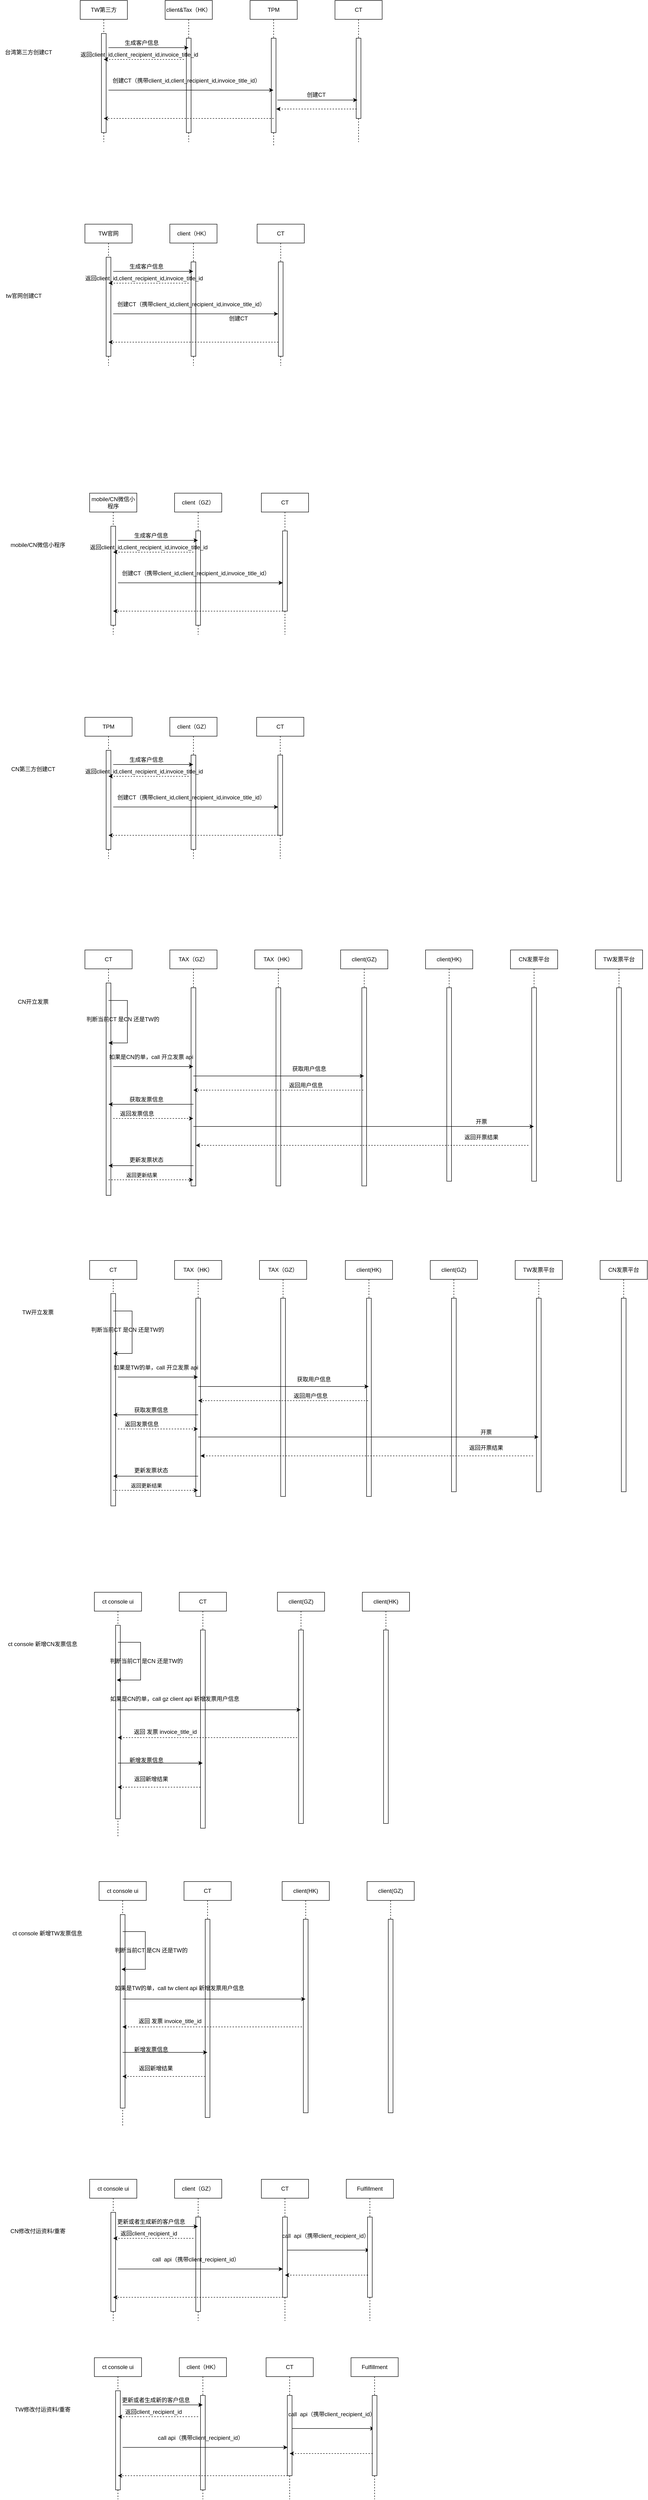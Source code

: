 <mxfile version="22.0.8" type="github">
  <diagram name="Page-1" id="2YBvvXClWsGukQMizWep">
    <mxGraphModel dx="2267" dy="758" grid="1" gridSize="10" guides="1" tooltips="1" connect="1" arrows="1" fold="1" page="1" pageScale="1" pageWidth="850" pageHeight="1100" math="0" shadow="0">
      <root>
        <mxCell id="0" />
        <mxCell id="1" parent="0" />
        <mxCell id="aM9ryv3xv72pqoxQDRHE-1" value="TW第三方" style="shape=umlLifeline;perimeter=lifelinePerimeter;whiteSpace=wrap;html=1;container=0;dropTarget=0;collapsible=0;recursiveResize=0;outlineConnect=0;portConstraint=eastwest;newEdgeStyle={&quot;edgeStyle&quot;:&quot;elbowEdgeStyle&quot;,&quot;elbow&quot;:&quot;vertical&quot;,&quot;curved&quot;:0,&quot;rounded&quot;:0};" parent="1" vertex="1">
          <mxGeometry x="40" y="40" width="100" height="300" as="geometry" />
        </mxCell>
        <mxCell id="aM9ryv3xv72pqoxQDRHE-2" value="" style="html=1;points=[];perimeter=orthogonalPerimeter;outlineConnect=0;targetShapes=umlLifeline;portConstraint=eastwest;newEdgeStyle={&quot;edgeStyle&quot;:&quot;elbowEdgeStyle&quot;,&quot;elbow&quot;:&quot;vertical&quot;,&quot;curved&quot;:0,&quot;rounded&quot;:0};" parent="aM9ryv3xv72pqoxQDRHE-1" vertex="1">
          <mxGeometry x="45" y="70" width="10" height="210" as="geometry" />
        </mxCell>
        <mxCell id="aM9ryv3xv72pqoxQDRHE-5" value="client&amp;amp;Tax（HK）" style="shape=umlLifeline;perimeter=lifelinePerimeter;whiteSpace=wrap;html=1;container=0;dropTarget=0;collapsible=0;recursiveResize=0;outlineConnect=0;portConstraint=eastwest;newEdgeStyle={&quot;edgeStyle&quot;:&quot;elbowEdgeStyle&quot;,&quot;elbow&quot;:&quot;vertical&quot;,&quot;curved&quot;:0,&quot;rounded&quot;:0};" parent="1" vertex="1">
          <mxGeometry x="220" y="40" width="100" height="300" as="geometry" />
        </mxCell>
        <mxCell id="aM9ryv3xv72pqoxQDRHE-6" value="" style="html=1;points=[];perimeter=orthogonalPerimeter;outlineConnect=0;targetShapes=umlLifeline;portConstraint=eastwest;newEdgeStyle={&quot;edgeStyle&quot;:&quot;elbowEdgeStyle&quot;,&quot;elbow&quot;:&quot;vertical&quot;,&quot;curved&quot;:0,&quot;rounded&quot;:0};" parent="aM9ryv3xv72pqoxQDRHE-5" vertex="1">
          <mxGeometry x="45" y="80" width="10" height="200" as="geometry" />
        </mxCell>
        <mxCell id="BpLGuIl4eHYB20YLINkt-1" value="TPM" style="shape=umlLifeline;perimeter=lifelinePerimeter;whiteSpace=wrap;html=1;container=0;dropTarget=0;collapsible=0;recursiveResize=0;outlineConnect=0;portConstraint=eastwest;newEdgeStyle={&quot;edgeStyle&quot;:&quot;elbowEdgeStyle&quot;,&quot;elbow&quot;:&quot;vertical&quot;,&quot;curved&quot;:0,&quot;rounded&quot;:0};" parent="1" vertex="1">
          <mxGeometry x="400" y="40" width="100" height="310" as="geometry" />
        </mxCell>
        <mxCell id="BpLGuIl4eHYB20YLINkt-2" value="" style="html=1;points=[];perimeter=orthogonalPerimeter;outlineConnect=0;targetShapes=umlLifeline;portConstraint=eastwest;newEdgeStyle={&quot;edgeStyle&quot;:&quot;elbowEdgeStyle&quot;,&quot;elbow&quot;:&quot;vertical&quot;,&quot;curved&quot;:0,&quot;rounded&quot;:0};" parent="BpLGuIl4eHYB20YLINkt-1" vertex="1">
          <mxGeometry x="45" y="80" width="10" height="200" as="geometry" />
        </mxCell>
        <mxCell id="BpLGuIl4eHYB20YLINkt-4" value="CT" style="shape=umlLifeline;perimeter=lifelinePerimeter;whiteSpace=wrap;html=1;container=0;dropTarget=0;collapsible=0;recursiveResize=0;outlineConnect=0;portConstraint=eastwest;newEdgeStyle={&quot;edgeStyle&quot;:&quot;elbowEdgeStyle&quot;,&quot;elbow&quot;:&quot;vertical&quot;,&quot;curved&quot;:0,&quot;rounded&quot;:0};" parent="1" vertex="1">
          <mxGeometry x="580" y="40" width="100" height="300" as="geometry" />
        </mxCell>
        <mxCell id="BpLGuIl4eHYB20YLINkt-5" value="" style="html=1;points=[];perimeter=orthogonalPerimeter;outlineConnect=0;targetShapes=umlLifeline;portConstraint=eastwest;newEdgeStyle={&quot;edgeStyle&quot;:&quot;elbowEdgeStyle&quot;,&quot;elbow&quot;:&quot;vertical&quot;,&quot;curved&quot;:0,&quot;rounded&quot;:0};" parent="BpLGuIl4eHYB20YLINkt-4" vertex="1">
          <mxGeometry x="45" y="80" width="10" height="170" as="geometry" />
        </mxCell>
        <mxCell id="BpLGuIl4eHYB20YLINkt-7" value="" style="endArrow=classic;html=1;rounded=0;" parent="1" target="aM9ryv3xv72pqoxQDRHE-5" edge="1">
          <mxGeometry width="50" height="50" relative="1" as="geometry">
            <mxPoint x="100" y="140" as="sourcePoint" />
            <mxPoint x="150" y="90" as="targetPoint" />
          </mxGeometry>
        </mxCell>
        <mxCell id="BpLGuIl4eHYB20YLINkt-8" value="生成客户信息" style="text;html=1;align=center;verticalAlign=middle;resizable=0;points=[];autosize=1;strokeColor=none;fillColor=none;" parent="1" vertex="1">
          <mxGeometry x="120" y="115" width="100" height="30" as="geometry" />
        </mxCell>
        <mxCell id="BpLGuIl4eHYB20YLINkt-9" value="" style="endArrow=classic;html=1;rounded=0;dashed=1;" parent="1" target="aM9ryv3xv72pqoxQDRHE-1" edge="1">
          <mxGeometry width="50" height="50" relative="1" as="geometry">
            <mxPoint x="260" y="165" as="sourcePoint" />
            <mxPoint x="310" y="115" as="targetPoint" />
          </mxGeometry>
        </mxCell>
        <mxCell id="BpLGuIl4eHYB20YLINkt-10" value="返回client_id,client_recipient_id,invoice_title_id" style="text;html=1;align=center;verticalAlign=middle;resizable=0;points=[];autosize=1;strokeColor=none;fillColor=none;" parent="1" vertex="1">
          <mxGeometry x="30" y="140" width="270" height="30" as="geometry" />
        </mxCell>
        <mxCell id="BpLGuIl4eHYB20YLINkt-11" value="" style="endArrow=classic;html=1;rounded=0;" parent="1" target="BpLGuIl4eHYB20YLINkt-1" edge="1">
          <mxGeometry width="50" height="50" relative="1" as="geometry">
            <mxPoint x="100" y="230" as="sourcePoint" />
            <mxPoint x="150" y="180" as="targetPoint" />
          </mxGeometry>
        </mxCell>
        <mxCell id="BpLGuIl4eHYB20YLINkt-12" value="创建CT（携带client_id,client_recipient_id,invoice_title_id）" style="text;html=1;align=center;verticalAlign=middle;resizable=0;points=[];autosize=1;strokeColor=none;fillColor=none;" parent="1" vertex="1">
          <mxGeometry x="95" y="195" width="340" height="30" as="geometry" />
        </mxCell>
        <mxCell id="BpLGuIl4eHYB20YLINkt-13" value="" style="endArrow=classic;html=1;rounded=0;" parent="1" edge="1">
          <mxGeometry width="50" height="50" relative="1" as="geometry">
            <mxPoint x="458" y="251" as="sourcePoint" />
            <mxPoint x="627.5" y="251" as="targetPoint" />
          </mxGeometry>
        </mxCell>
        <mxCell id="BpLGuIl4eHYB20YLINkt-14" value="创建CT" style="text;html=1;align=center;verticalAlign=middle;resizable=0;points=[];autosize=1;strokeColor=none;fillColor=none;" parent="1" vertex="1">
          <mxGeometry x="510" y="225" width="60" height="30" as="geometry" />
        </mxCell>
        <mxCell id="BpLGuIl4eHYB20YLINkt-15" value="" style="endArrow=classic;html=1;rounded=0;dashed=1;" parent="1" edge="1">
          <mxGeometry width="50" height="50" relative="1" as="geometry">
            <mxPoint x="626" y="270" as="sourcePoint" />
            <mxPoint x="455.5" y="270" as="targetPoint" />
          </mxGeometry>
        </mxCell>
        <mxCell id="BpLGuIl4eHYB20YLINkt-16" value="" style="endArrow=classic;html=1;rounded=0;exitX=0.5;exitY=0.85;exitDx=0;exitDy=0;exitPerimeter=0;dashed=1;" parent="1" source="BpLGuIl4eHYB20YLINkt-2" target="aM9ryv3xv72pqoxQDRHE-1" edge="1">
          <mxGeometry width="50" height="50" relative="1" as="geometry">
            <mxPoint x="440" y="290" as="sourcePoint" />
            <mxPoint x="490" y="240" as="targetPoint" />
          </mxGeometry>
        </mxCell>
        <mxCell id="BpLGuIl4eHYB20YLINkt-17" value="TW官网" style="shape=umlLifeline;perimeter=lifelinePerimeter;whiteSpace=wrap;html=1;container=0;dropTarget=0;collapsible=0;recursiveResize=0;outlineConnect=0;portConstraint=eastwest;newEdgeStyle={&quot;edgeStyle&quot;:&quot;elbowEdgeStyle&quot;,&quot;elbow&quot;:&quot;vertical&quot;,&quot;curved&quot;:0,&quot;rounded&quot;:0};" parent="1" vertex="1">
          <mxGeometry x="50" y="514" width="100" height="300" as="geometry" />
        </mxCell>
        <mxCell id="BpLGuIl4eHYB20YLINkt-18" value="" style="html=1;points=[];perimeter=orthogonalPerimeter;outlineConnect=0;targetShapes=umlLifeline;portConstraint=eastwest;newEdgeStyle={&quot;edgeStyle&quot;:&quot;elbowEdgeStyle&quot;,&quot;elbow&quot;:&quot;vertical&quot;,&quot;curved&quot;:0,&quot;rounded&quot;:0};" parent="BpLGuIl4eHYB20YLINkt-17" vertex="1">
          <mxGeometry x="45" y="70" width="10" height="210" as="geometry" />
        </mxCell>
        <mxCell id="BpLGuIl4eHYB20YLINkt-19" value="client（HK）" style="shape=umlLifeline;perimeter=lifelinePerimeter;whiteSpace=wrap;html=1;container=0;dropTarget=0;collapsible=0;recursiveResize=0;outlineConnect=0;portConstraint=eastwest;newEdgeStyle={&quot;edgeStyle&quot;:&quot;elbowEdgeStyle&quot;,&quot;elbow&quot;:&quot;vertical&quot;,&quot;curved&quot;:0,&quot;rounded&quot;:0};" parent="1" vertex="1">
          <mxGeometry x="230" y="514" width="100" height="300" as="geometry" />
        </mxCell>
        <mxCell id="BpLGuIl4eHYB20YLINkt-20" value="" style="html=1;points=[];perimeter=orthogonalPerimeter;outlineConnect=0;targetShapes=umlLifeline;portConstraint=eastwest;newEdgeStyle={&quot;edgeStyle&quot;:&quot;elbowEdgeStyle&quot;,&quot;elbow&quot;:&quot;vertical&quot;,&quot;curved&quot;:0,&quot;rounded&quot;:0};" parent="BpLGuIl4eHYB20YLINkt-19" vertex="1">
          <mxGeometry x="45" y="80" width="10" height="200" as="geometry" />
        </mxCell>
        <mxCell id="BpLGuIl4eHYB20YLINkt-23" value="CT" style="shape=umlLifeline;perimeter=lifelinePerimeter;whiteSpace=wrap;html=1;container=0;dropTarget=0;collapsible=0;recursiveResize=0;outlineConnect=0;portConstraint=eastwest;newEdgeStyle={&quot;edgeStyle&quot;:&quot;elbowEdgeStyle&quot;,&quot;elbow&quot;:&quot;vertical&quot;,&quot;curved&quot;:0,&quot;rounded&quot;:0};" parent="1" vertex="1">
          <mxGeometry x="415" y="514" width="100" height="300" as="geometry" />
        </mxCell>
        <mxCell id="BpLGuIl4eHYB20YLINkt-24" value="" style="html=1;points=[];perimeter=orthogonalPerimeter;outlineConnect=0;targetShapes=umlLifeline;portConstraint=eastwest;newEdgeStyle={&quot;edgeStyle&quot;:&quot;elbowEdgeStyle&quot;,&quot;elbow&quot;:&quot;vertical&quot;,&quot;curved&quot;:0,&quot;rounded&quot;:0};" parent="BpLGuIl4eHYB20YLINkt-23" vertex="1">
          <mxGeometry x="45" y="80" width="10" height="200" as="geometry" />
        </mxCell>
        <mxCell id="BpLGuIl4eHYB20YLINkt-25" value="" style="endArrow=classic;html=1;rounded=0;" parent="1" target="BpLGuIl4eHYB20YLINkt-19" edge="1">
          <mxGeometry width="50" height="50" relative="1" as="geometry">
            <mxPoint x="110" y="614" as="sourcePoint" />
            <mxPoint x="160" y="564" as="targetPoint" />
          </mxGeometry>
        </mxCell>
        <mxCell id="BpLGuIl4eHYB20YLINkt-26" value="生成客户信息" style="text;html=1;align=center;verticalAlign=middle;resizable=0;points=[];autosize=1;strokeColor=none;fillColor=none;" parent="1" vertex="1">
          <mxGeometry x="130" y="589" width="100" height="30" as="geometry" />
        </mxCell>
        <mxCell id="BpLGuIl4eHYB20YLINkt-27" value="" style="endArrow=classic;html=1;rounded=0;dashed=1;" parent="1" target="BpLGuIl4eHYB20YLINkt-17" edge="1">
          <mxGeometry width="50" height="50" relative="1" as="geometry">
            <mxPoint x="270" y="639" as="sourcePoint" />
            <mxPoint x="320" y="589" as="targetPoint" />
          </mxGeometry>
        </mxCell>
        <mxCell id="BpLGuIl4eHYB20YLINkt-28" value="返回client_id,client_recipient_id,invoice_title_id" style="text;html=1;align=center;verticalAlign=middle;resizable=0;points=[];autosize=1;strokeColor=none;fillColor=none;" parent="1" vertex="1">
          <mxGeometry x="40" y="614" width="270" height="30" as="geometry" />
        </mxCell>
        <mxCell id="BpLGuIl4eHYB20YLINkt-29" value="" style="endArrow=classic;html=1;rounded=0;" parent="1" edge="1">
          <mxGeometry width="50" height="50" relative="1" as="geometry">
            <mxPoint x="110" y="704" as="sourcePoint" />
            <mxPoint x="459.5" y="704" as="targetPoint" />
          </mxGeometry>
        </mxCell>
        <mxCell id="BpLGuIl4eHYB20YLINkt-30" value="创建CT（携带client_id,client_recipient_id,invoice_title_id）" style="text;html=1;align=center;verticalAlign=middle;resizable=0;points=[];autosize=1;strokeColor=none;fillColor=none;" parent="1" vertex="1">
          <mxGeometry x="105" y="669" width="340" height="30" as="geometry" />
        </mxCell>
        <mxCell id="BpLGuIl4eHYB20YLINkt-32" value="创建CT" style="text;html=1;align=center;verticalAlign=middle;resizable=0;points=[];autosize=1;strokeColor=none;fillColor=none;" parent="1" vertex="1">
          <mxGeometry x="345" y="699" width="60" height="30" as="geometry" />
        </mxCell>
        <mxCell id="BpLGuIl4eHYB20YLINkt-34" value="" style="endArrow=classic;html=1;rounded=0;exitX=0.5;exitY=0.85;exitDx=0;exitDy=0;exitPerimeter=0;dashed=1;" parent="1" target="BpLGuIl4eHYB20YLINkt-17" edge="1">
          <mxGeometry width="50" height="50" relative="1" as="geometry">
            <mxPoint x="460" y="764" as="sourcePoint" />
            <mxPoint x="500" y="714" as="targetPoint" />
          </mxGeometry>
        </mxCell>
        <mxCell id="BpLGuIl4eHYB20YLINkt-35" value="台湾第三方创建CT" style="text;html=1;align=center;verticalAlign=middle;resizable=0;points=[];autosize=1;strokeColor=none;fillColor=none;" parent="1" vertex="1">
          <mxGeometry x="-130" y="135" width="120" height="30" as="geometry" />
        </mxCell>
        <mxCell id="BpLGuIl4eHYB20YLINkt-36" value="tw官网创建CT" style="text;html=1;align=center;verticalAlign=middle;resizable=0;points=[];autosize=1;strokeColor=none;fillColor=none;" parent="1" vertex="1">
          <mxGeometry x="-130" y="651" width="100" height="30" as="geometry" />
        </mxCell>
        <mxCell id="BpLGuIl4eHYB20YLINkt-37" value="TPM" style="shape=umlLifeline;perimeter=lifelinePerimeter;whiteSpace=wrap;html=1;container=0;dropTarget=0;collapsible=0;recursiveResize=0;outlineConnect=0;portConstraint=eastwest;newEdgeStyle={&quot;edgeStyle&quot;:&quot;elbowEdgeStyle&quot;,&quot;elbow&quot;:&quot;vertical&quot;,&quot;curved&quot;:0,&quot;rounded&quot;:0};" parent="1" vertex="1">
          <mxGeometry x="50" y="1559" width="100" height="300" as="geometry" />
        </mxCell>
        <mxCell id="BpLGuIl4eHYB20YLINkt-38" value="" style="html=1;points=[];perimeter=orthogonalPerimeter;outlineConnect=0;targetShapes=umlLifeline;portConstraint=eastwest;newEdgeStyle={&quot;edgeStyle&quot;:&quot;elbowEdgeStyle&quot;,&quot;elbow&quot;:&quot;vertical&quot;,&quot;curved&quot;:0,&quot;rounded&quot;:0};" parent="BpLGuIl4eHYB20YLINkt-37" vertex="1">
          <mxGeometry x="45" y="70" width="10" height="210" as="geometry" />
        </mxCell>
        <mxCell id="BpLGuIl4eHYB20YLINkt-39" value="client（GZ）" style="shape=umlLifeline;perimeter=lifelinePerimeter;whiteSpace=wrap;html=1;container=0;dropTarget=0;collapsible=0;recursiveResize=0;outlineConnect=0;portConstraint=eastwest;newEdgeStyle={&quot;edgeStyle&quot;:&quot;elbowEdgeStyle&quot;,&quot;elbow&quot;:&quot;vertical&quot;,&quot;curved&quot;:0,&quot;rounded&quot;:0};" parent="1" vertex="1">
          <mxGeometry x="230" y="1559" width="100" height="300" as="geometry" />
        </mxCell>
        <mxCell id="BpLGuIl4eHYB20YLINkt-40" value="" style="html=1;points=[];perimeter=orthogonalPerimeter;outlineConnect=0;targetShapes=umlLifeline;portConstraint=eastwest;newEdgeStyle={&quot;edgeStyle&quot;:&quot;elbowEdgeStyle&quot;,&quot;elbow&quot;:&quot;vertical&quot;,&quot;curved&quot;:0,&quot;rounded&quot;:0};" parent="BpLGuIl4eHYB20YLINkt-39" vertex="1">
          <mxGeometry x="45" y="80" width="10" height="200" as="geometry" />
        </mxCell>
        <mxCell id="BpLGuIl4eHYB20YLINkt-43" value="CT" style="shape=umlLifeline;perimeter=lifelinePerimeter;whiteSpace=wrap;html=1;container=0;dropTarget=0;collapsible=0;recursiveResize=0;outlineConnect=0;portConstraint=eastwest;newEdgeStyle={&quot;edgeStyle&quot;:&quot;elbowEdgeStyle&quot;,&quot;elbow&quot;:&quot;vertical&quot;,&quot;curved&quot;:0,&quot;rounded&quot;:0};" parent="1" vertex="1">
          <mxGeometry x="414" y="1559" width="100" height="300" as="geometry" />
        </mxCell>
        <mxCell id="BpLGuIl4eHYB20YLINkt-44" value="" style="html=1;points=[];perimeter=orthogonalPerimeter;outlineConnect=0;targetShapes=umlLifeline;portConstraint=eastwest;newEdgeStyle={&quot;edgeStyle&quot;:&quot;elbowEdgeStyle&quot;,&quot;elbow&quot;:&quot;vertical&quot;,&quot;curved&quot;:0,&quot;rounded&quot;:0};" parent="BpLGuIl4eHYB20YLINkt-43" vertex="1">
          <mxGeometry x="45" y="80" width="10" height="170" as="geometry" />
        </mxCell>
        <mxCell id="BpLGuIl4eHYB20YLINkt-45" value="" style="endArrow=classic;html=1;rounded=0;" parent="1" target="BpLGuIl4eHYB20YLINkt-39" edge="1">
          <mxGeometry width="50" height="50" relative="1" as="geometry">
            <mxPoint x="110" y="1659" as="sourcePoint" />
            <mxPoint x="160" y="1609" as="targetPoint" />
          </mxGeometry>
        </mxCell>
        <mxCell id="BpLGuIl4eHYB20YLINkt-46" value="生成客户信息" style="text;html=1;align=center;verticalAlign=middle;resizable=0;points=[];autosize=1;strokeColor=none;fillColor=none;" parent="1" vertex="1">
          <mxGeometry x="130" y="1634" width="100" height="30" as="geometry" />
        </mxCell>
        <mxCell id="BpLGuIl4eHYB20YLINkt-47" value="" style="endArrow=classic;html=1;rounded=0;dashed=1;" parent="1" target="BpLGuIl4eHYB20YLINkt-37" edge="1">
          <mxGeometry width="50" height="50" relative="1" as="geometry">
            <mxPoint x="270" y="1684" as="sourcePoint" />
            <mxPoint x="320" y="1634" as="targetPoint" />
          </mxGeometry>
        </mxCell>
        <mxCell id="BpLGuIl4eHYB20YLINkt-48" value="返回client_id,client_recipient_id,invoice_title_id" style="text;html=1;align=center;verticalAlign=middle;resizable=0;points=[];autosize=1;strokeColor=none;fillColor=none;" parent="1" vertex="1">
          <mxGeometry x="40" y="1659" width="270" height="30" as="geometry" />
        </mxCell>
        <mxCell id="BpLGuIl4eHYB20YLINkt-49" value="" style="endArrow=classic;html=1;rounded=0;" parent="1" edge="1">
          <mxGeometry width="50" height="50" relative="1" as="geometry">
            <mxPoint x="110" y="1749" as="sourcePoint" />
            <mxPoint x="459.5" y="1749" as="targetPoint" />
          </mxGeometry>
        </mxCell>
        <mxCell id="BpLGuIl4eHYB20YLINkt-50" value="创建CT（携带client_id,client_recipient_id,invoice_title_id）" style="text;html=1;align=center;verticalAlign=middle;resizable=0;points=[];autosize=1;strokeColor=none;fillColor=none;" parent="1" vertex="1">
          <mxGeometry x="105" y="1714" width="340" height="30" as="geometry" />
        </mxCell>
        <mxCell id="BpLGuIl4eHYB20YLINkt-54" value="" style="endArrow=classic;html=1;rounded=0;exitX=0.5;exitY=0.85;exitDx=0;exitDy=0;exitPerimeter=0;dashed=1;" parent="1" target="BpLGuIl4eHYB20YLINkt-37" edge="1">
          <mxGeometry width="50" height="50" relative="1" as="geometry">
            <mxPoint x="460" y="1809" as="sourcePoint" />
            <mxPoint x="500" y="1759" as="targetPoint" />
          </mxGeometry>
        </mxCell>
        <mxCell id="BpLGuIl4eHYB20YLINkt-55" value="CN第三方创建CT" style="text;html=1;align=center;verticalAlign=middle;resizable=0;points=[];autosize=1;strokeColor=none;fillColor=none;" parent="1" vertex="1">
          <mxGeometry x="-120" y="1654" width="120" height="30" as="geometry" />
        </mxCell>
        <mxCell id="BpLGuIl4eHYB20YLINkt-56" value="CT" style="shape=umlLifeline;perimeter=lifelinePerimeter;whiteSpace=wrap;html=1;container=0;dropTarget=0;collapsible=0;recursiveResize=0;outlineConnect=0;portConstraint=eastwest;newEdgeStyle={&quot;edgeStyle&quot;:&quot;elbowEdgeStyle&quot;,&quot;elbow&quot;:&quot;vertical&quot;,&quot;curved&quot;:0,&quot;rounded&quot;:0};" parent="1" vertex="1">
          <mxGeometry x="50" y="2052" width="100" height="520" as="geometry" />
        </mxCell>
        <mxCell id="BpLGuIl4eHYB20YLINkt-57" value="" style="html=1;points=[];perimeter=orthogonalPerimeter;outlineConnect=0;targetShapes=umlLifeline;portConstraint=eastwest;newEdgeStyle={&quot;edgeStyle&quot;:&quot;elbowEdgeStyle&quot;,&quot;elbow&quot;:&quot;vertical&quot;,&quot;curved&quot;:0,&quot;rounded&quot;:0};" parent="BpLGuIl4eHYB20YLINkt-56" vertex="1">
          <mxGeometry x="45" y="70" width="10" height="450" as="geometry" />
        </mxCell>
        <mxCell id="BpLGuIl4eHYB20YLINkt-58" value="TAX（GZ）" style="shape=umlLifeline;perimeter=lifelinePerimeter;whiteSpace=wrap;html=1;container=0;dropTarget=0;collapsible=0;recursiveResize=0;outlineConnect=0;portConstraint=eastwest;newEdgeStyle={&quot;edgeStyle&quot;:&quot;elbowEdgeStyle&quot;,&quot;elbow&quot;:&quot;vertical&quot;,&quot;curved&quot;:0,&quot;rounded&quot;:0};" parent="1" vertex="1">
          <mxGeometry x="230" y="2052" width="100" height="500" as="geometry" />
        </mxCell>
        <mxCell id="BpLGuIl4eHYB20YLINkt-59" value="" style="html=1;points=[];perimeter=orthogonalPerimeter;outlineConnect=0;targetShapes=umlLifeline;portConstraint=eastwest;newEdgeStyle={&quot;edgeStyle&quot;:&quot;elbowEdgeStyle&quot;,&quot;elbow&quot;:&quot;vertical&quot;,&quot;curved&quot;:0,&quot;rounded&quot;:0};" parent="BpLGuIl4eHYB20YLINkt-58" vertex="1">
          <mxGeometry x="45" y="80" width="10" height="420" as="geometry" />
        </mxCell>
        <mxCell id="BpLGuIl4eHYB20YLINkt-60" value="client(GZ)" style="shape=umlLifeline;perimeter=lifelinePerimeter;whiteSpace=wrap;html=1;container=0;dropTarget=0;collapsible=0;recursiveResize=0;outlineConnect=0;portConstraint=eastwest;newEdgeStyle={&quot;edgeStyle&quot;:&quot;elbowEdgeStyle&quot;,&quot;elbow&quot;:&quot;vertical&quot;,&quot;curved&quot;:0,&quot;rounded&quot;:0};" parent="1" vertex="1">
          <mxGeometry x="592" y="2052" width="100" height="500" as="geometry" />
        </mxCell>
        <mxCell id="BpLGuIl4eHYB20YLINkt-61" value="" style="html=1;points=[];perimeter=orthogonalPerimeter;outlineConnect=0;targetShapes=umlLifeline;portConstraint=eastwest;newEdgeStyle={&quot;edgeStyle&quot;:&quot;elbowEdgeStyle&quot;,&quot;elbow&quot;:&quot;vertical&quot;,&quot;curved&quot;:0,&quot;rounded&quot;:0};" parent="BpLGuIl4eHYB20YLINkt-60" vertex="1">
          <mxGeometry x="45" y="80" width="10" height="420" as="geometry" />
        </mxCell>
        <mxCell id="BpLGuIl4eHYB20YLINkt-62" value="client(HK)" style="shape=umlLifeline;perimeter=lifelinePerimeter;whiteSpace=wrap;html=1;container=0;dropTarget=0;collapsible=0;recursiveResize=0;outlineConnect=0;portConstraint=eastwest;newEdgeStyle={&quot;edgeStyle&quot;:&quot;elbowEdgeStyle&quot;,&quot;elbow&quot;:&quot;vertical&quot;,&quot;curved&quot;:0,&quot;rounded&quot;:0};" parent="1" vertex="1">
          <mxGeometry x="772" y="2052" width="100" height="490" as="geometry" />
        </mxCell>
        <mxCell id="BpLGuIl4eHYB20YLINkt-63" value="" style="html=1;points=[];perimeter=orthogonalPerimeter;outlineConnect=0;targetShapes=umlLifeline;portConstraint=eastwest;newEdgeStyle={&quot;edgeStyle&quot;:&quot;elbowEdgeStyle&quot;,&quot;elbow&quot;:&quot;vertical&quot;,&quot;curved&quot;:0,&quot;rounded&quot;:0};" parent="BpLGuIl4eHYB20YLINkt-62" vertex="1">
          <mxGeometry x="45" y="80" width="10" height="410" as="geometry" />
        </mxCell>
        <mxCell id="BpLGuIl4eHYB20YLINkt-74" value="CN开立发票" style="text;html=1;align=center;verticalAlign=middle;resizable=0;points=[];autosize=1;strokeColor=none;fillColor=none;" parent="1" vertex="1">
          <mxGeometry x="-105" y="2147" width="90" height="30" as="geometry" />
        </mxCell>
        <mxCell id="BpLGuIl4eHYB20YLINkt-75" value="CN发票平台" style="shape=umlLifeline;perimeter=lifelinePerimeter;whiteSpace=wrap;html=1;container=0;dropTarget=0;collapsible=0;recursiveResize=0;outlineConnect=0;portConstraint=eastwest;newEdgeStyle={&quot;edgeStyle&quot;:&quot;elbowEdgeStyle&quot;,&quot;elbow&quot;:&quot;vertical&quot;,&quot;curved&quot;:0,&quot;rounded&quot;:0};" parent="1" vertex="1">
          <mxGeometry x="952" y="2052" width="100" height="490" as="geometry" />
        </mxCell>
        <mxCell id="BpLGuIl4eHYB20YLINkt-76" value="" style="html=1;points=[];perimeter=orthogonalPerimeter;outlineConnect=0;targetShapes=umlLifeline;portConstraint=eastwest;newEdgeStyle={&quot;edgeStyle&quot;:&quot;elbowEdgeStyle&quot;,&quot;elbow&quot;:&quot;vertical&quot;,&quot;curved&quot;:0,&quot;rounded&quot;:0};" parent="BpLGuIl4eHYB20YLINkt-75" vertex="1">
          <mxGeometry x="45" y="80" width="10" height="410" as="geometry" />
        </mxCell>
        <mxCell id="BpLGuIl4eHYB20YLINkt-78" value="TW发票平台" style="shape=umlLifeline;perimeter=lifelinePerimeter;whiteSpace=wrap;html=1;container=0;dropTarget=0;collapsible=0;recursiveResize=0;outlineConnect=0;portConstraint=eastwest;newEdgeStyle={&quot;edgeStyle&quot;:&quot;elbowEdgeStyle&quot;,&quot;elbow&quot;:&quot;vertical&quot;,&quot;curved&quot;:0,&quot;rounded&quot;:0};" parent="1" vertex="1">
          <mxGeometry x="1132" y="2052" width="100" height="490" as="geometry" />
        </mxCell>
        <mxCell id="BpLGuIl4eHYB20YLINkt-79" value="" style="html=1;points=[];perimeter=orthogonalPerimeter;outlineConnect=0;targetShapes=umlLifeline;portConstraint=eastwest;newEdgeStyle={&quot;edgeStyle&quot;:&quot;elbowEdgeStyle&quot;,&quot;elbow&quot;:&quot;vertical&quot;,&quot;curved&quot;:0,&quot;rounded&quot;:0};" parent="BpLGuIl4eHYB20YLINkt-78" vertex="1">
          <mxGeometry x="45" y="80" width="10" height="410" as="geometry" />
        </mxCell>
        <mxCell id="BpLGuIl4eHYB20YLINkt-81" value="TAX（HK）" style="shape=umlLifeline;perimeter=lifelinePerimeter;whiteSpace=wrap;html=1;container=0;dropTarget=0;collapsible=0;recursiveResize=0;outlineConnect=0;portConstraint=eastwest;newEdgeStyle={&quot;edgeStyle&quot;:&quot;elbowEdgeStyle&quot;,&quot;elbow&quot;:&quot;vertical&quot;,&quot;curved&quot;:0,&quot;rounded&quot;:0};" parent="1" vertex="1">
          <mxGeometry x="410" y="2052" width="100" height="500" as="geometry" />
        </mxCell>
        <mxCell id="BpLGuIl4eHYB20YLINkt-82" value="" style="html=1;points=[];perimeter=orthogonalPerimeter;outlineConnect=0;targetShapes=umlLifeline;portConstraint=eastwest;newEdgeStyle={&quot;edgeStyle&quot;:&quot;elbowEdgeStyle&quot;,&quot;elbow&quot;:&quot;vertical&quot;,&quot;curved&quot;:0,&quot;rounded&quot;:0};" parent="BpLGuIl4eHYB20YLINkt-81" vertex="1">
          <mxGeometry x="45" y="80" width="10" height="420" as="geometry" />
        </mxCell>
        <mxCell id="BpLGuIl4eHYB20YLINkt-84" value="" style="endArrow=classic;html=1;rounded=0;" parent="1" source="BpLGuIl4eHYB20YLINkt-56" target="BpLGuIl4eHYB20YLINkt-56" edge="1">
          <mxGeometry width="50" height="50" relative="1" as="geometry">
            <mxPoint x="110" y="2169" as="sourcePoint" />
            <mxPoint x="160" y="2229" as="targetPoint" />
            <Array as="points">
              <mxPoint x="140" y="2159" />
              <mxPoint x="140" y="2249" />
            </Array>
          </mxGeometry>
        </mxCell>
        <mxCell id="BpLGuIl4eHYB20YLINkt-85" value="判断当前CT 是CN 还是TW的" style="text;html=1;align=center;verticalAlign=middle;resizable=0;points=[];autosize=1;strokeColor=none;fillColor=none;" parent="1" vertex="1">
          <mxGeometry x="40" y="2184" width="180" height="30" as="geometry" />
        </mxCell>
        <mxCell id="BpLGuIl4eHYB20YLINkt-86" value="" style="endArrow=classic;html=1;rounded=0;" parent="1" target="BpLGuIl4eHYB20YLINkt-58" edge="1">
          <mxGeometry width="50" height="50" relative="1" as="geometry">
            <mxPoint x="110" y="2299" as="sourcePoint" />
            <mxPoint x="160" y="2249" as="targetPoint" />
          </mxGeometry>
        </mxCell>
        <mxCell id="BpLGuIl4eHYB20YLINkt-87" value="如果是CN的单，call 开立发票 api" style="text;html=1;align=center;verticalAlign=middle;resizable=0;points=[];autosize=1;strokeColor=none;fillColor=none;" parent="1" vertex="1">
          <mxGeometry x="90" y="2264" width="200" height="30" as="geometry" />
        </mxCell>
        <mxCell id="BpLGuIl4eHYB20YLINkt-88" value="" style="endArrow=classic;html=1;rounded=0;" parent="1" target="BpLGuIl4eHYB20YLINkt-60" edge="1">
          <mxGeometry width="50" height="50" relative="1" as="geometry">
            <mxPoint x="280" y="2319" as="sourcePoint" />
            <mxPoint x="330" y="2269" as="targetPoint" />
          </mxGeometry>
        </mxCell>
        <mxCell id="BpLGuIl4eHYB20YLINkt-90" value="获取用户信息" style="text;html=1;align=center;verticalAlign=middle;resizable=0;points=[];autosize=1;strokeColor=none;fillColor=none;" parent="1" vertex="1">
          <mxGeometry x="475" y="2289" width="100" height="30" as="geometry" />
        </mxCell>
        <mxCell id="BpLGuIl4eHYB20YLINkt-91" value="" style="endArrow=classic;html=1;rounded=0;dashed=1;" parent="1" target="BpLGuIl4eHYB20YLINkt-58" edge="1">
          <mxGeometry width="50" height="50" relative="1" as="geometry">
            <mxPoint x="640" y="2349" as="sourcePoint" />
            <mxPoint x="690" y="2299" as="targetPoint" />
          </mxGeometry>
        </mxCell>
        <mxCell id="BpLGuIl4eHYB20YLINkt-92" value="返回用户信息" style="text;html=1;align=center;verticalAlign=middle;resizable=0;points=[];autosize=1;strokeColor=none;fillColor=none;" parent="1" vertex="1">
          <mxGeometry x="468" y="2324" width="100" height="30" as="geometry" />
        </mxCell>
        <mxCell id="BpLGuIl4eHYB20YLINkt-93" value="" style="endArrow=classic;html=1;rounded=0;" parent="1" edge="1">
          <mxGeometry width="50" height="50" relative="1" as="geometry">
            <mxPoint x="280" y="2426" as="sourcePoint" />
            <mxPoint x="1001.5" y="2426" as="targetPoint" />
          </mxGeometry>
        </mxCell>
        <mxCell id="BpLGuIl4eHYB20YLINkt-94" value="开票" style="text;html=1;align=center;verticalAlign=middle;resizable=0;points=[];autosize=1;strokeColor=none;fillColor=none;" parent="1" vertex="1">
          <mxGeometry x="865" y="2401" width="50" height="30" as="geometry" />
        </mxCell>
        <mxCell id="BpLGuIl4eHYB20YLINkt-95" value="" style="endArrow=classic;html=1;rounded=0;dashed=1;" parent="1" edge="1">
          <mxGeometry width="50" height="50" relative="1" as="geometry">
            <mxPoint x="990" y="2466" as="sourcePoint" />
            <mxPoint x="285" y="2466" as="targetPoint" />
          </mxGeometry>
        </mxCell>
        <mxCell id="BpLGuIl4eHYB20YLINkt-96" value="" style="endArrow=classic;html=1;rounded=0;exitX=0.5;exitY=0.588;exitDx=0;exitDy=0;exitPerimeter=0;" parent="1" source="BpLGuIl4eHYB20YLINkt-59" target="BpLGuIl4eHYB20YLINkt-56" edge="1">
          <mxGeometry width="50" height="50" relative="1" as="geometry">
            <mxPoint x="270" y="2379" as="sourcePoint" />
            <mxPoint x="320" y="2329" as="targetPoint" />
          </mxGeometry>
        </mxCell>
        <mxCell id="BpLGuIl4eHYB20YLINkt-97" value="" style="endArrow=classic;html=1;rounded=0;dashed=1;" parent="1" target="BpLGuIl4eHYB20YLINkt-58" edge="1">
          <mxGeometry width="50" height="50" relative="1" as="geometry">
            <mxPoint x="110" y="2409" as="sourcePoint" />
            <mxPoint x="160" y="2369" as="targetPoint" />
          </mxGeometry>
        </mxCell>
        <mxCell id="BpLGuIl4eHYB20YLINkt-98" value="获取发票信息" style="text;html=1;align=center;verticalAlign=middle;resizable=0;points=[];autosize=1;strokeColor=none;fillColor=none;" parent="1" vertex="1">
          <mxGeometry x="130" y="2354" width="100" height="30" as="geometry" />
        </mxCell>
        <mxCell id="BpLGuIl4eHYB20YLINkt-99" value="返回发票信息" style="text;html=1;align=center;verticalAlign=middle;resizable=0;points=[];autosize=1;strokeColor=none;fillColor=none;" parent="1" vertex="1">
          <mxGeometry x="110" y="2384" width="100" height="30" as="geometry" />
        </mxCell>
        <mxCell id="BpLGuIl4eHYB20YLINkt-100" value="返回开票结果" style="text;html=1;align=center;verticalAlign=middle;resizable=0;points=[];autosize=1;strokeColor=none;fillColor=none;" parent="1" vertex="1">
          <mxGeometry x="840" y="2434" width="100" height="30" as="geometry" />
        </mxCell>
        <mxCell id="BpLGuIl4eHYB20YLINkt-101" value="" style="endArrow=classic;html=1;rounded=0;" parent="1" target="BpLGuIl4eHYB20YLINkt-56" edge="1">
          <mxGeometry width="50" height="50" relative="1" as="geometry">
            <mxPoint x="280" y="2509" as="sourcePoint" />
            <mxPoint x="330" y="2459" as="targetPoint" />
          </mxGeometry>
        </mxCell>
        <mxCell id="BpLGuIl4eHYB20YLINkt-102" value="更新发票状态" style="text;html=1;align=center;verticalAlign=middle;resizable=0;points=[];autosize=1;strokeColor=none;fillColor=none;" parent="1" vertex="1">
          <mxGeometry x="130" y="2482" width="100" height="30" as="geometry" />
        </mxCell>
        <mxCell id="BpLGuIl4eHYB20YLINkt-104" value="" style="endArrow=classic;html=1;rounded=0;dashed=1;" parent="1" target="BpLGuIl4eHYB20YLINkt-58" edge="1">
          <mxGeometry width="50" height="50" relative="1" as="geometry">
            <mxPoint x="100" y="2539" as="sourcePoint" />
            <mxPoint x="150" y="2489" as="targetPoint" />
          </mxGeometry>
        </mxCell>
        <mxCell id="BpLGuIl4eHYB20YLINkt-105" value="返回更新结果" style="edgeLabel;html=1;align=center;verticalAlign=middle;resizable=0;points=[];" parent="BpLGuIl4eHYB20YLINkt-104" vertex="1" connectable="0">
          <mxGeometry x="-0.443" y="4" relative="1" as="geometry">
            <mxPoint x="20" y="-6" as="offset" />
          </mxGeometry>
        </mxCell>
        <mxCell id="BpLGuIl4eHYB20YLINkt-106" value="CT" style="shape=umlLifeline;perimeter=lifelinePerimeter;whiteSpace=wrap;html=1;container=0;dropTarget=0;collapsible=0;recursiveResize=0;outlineConnect=0;portConstraint=eastwest;newEdgeStyle={&quot;edgeStyle&quot;:&quot;elbowEdgeStyle&quot;,&quot;elbow&quot;:&quot;vertical&quot;,&quot;curved&quot;:0,&quot;rounded&quot;:0};" parent="1" vertex="1">
          <mxGeometry x="60" y="2710" width="100" height="520" as="geometry" />
        </mxCell>
        <mxCell id="BpLGuIl4eHYB20YLINkt-107" value="" style="html=1;points=[];perimeter=orthogonalPerimeter;outlineConnect=0;targetShapes=umlLifeline;portConstraint=eastwest;newEdgeStyle={&quot;edgeStyle&quot;:&quot;elbowEdgeStyle&quot;,&quot;elbow&quot;:&quot;vertical&quot;,&quot;curved&quot;:0,&quot;rounded&quot;:0};" parent="BpLGuIl4eHYB20YLINkt-106" vertex="1">
          <mxGeometry x="45" y="70" width="10" height="450" as="geometry" />
        </mxCell>
        <mxCell id="BpLGuIl4eHYB20YLINkt-108" value="TAX（HK）" style="shape=umlLifeline;perimeter=lifelinePerimeter;whiteSpace=wrap;html=1;container=0;dropTarget=0;collapsible=0;recursiveResize=0;outlineConnect=0;portConstraint=eastwest;newEdgeStyle={&quot;edgeStyle&quot;:&quot;elbowEdgeStyle&quot;,&quot;elbow&quot;:&quot;vertical&quot;,&quot;curved&quot;:0,&quot;rounded&quot;:0};" parent="1" vertex="1">
          <mxGeometry x="240" y="2710" width="100" height="499" as="geometry" />
        </mxCell>
        <mxCell id="BpLGuIl4eHYB20YLINkt-109" value="" style="html=1;points=[];perimeter=orthogonalPerimeter;outlineConnect=0;targetShapes=umlLifeline;portConstraint=eastwest;newEdgeStyle={&quot;edgeStyle&quot;:&quot;elbowEdgeStyle&quot;,&quot;elbow&quot;:&quot;vertical&quot;,&quot;curved&quot;:0,&quot;rounded&quot;:0};" parent="BpLGuIl4eHYB20YLINkt-108" vertex="1">
          <mxGeometry x="45" y="80" width="10" height="420" as="geometry" />
        </mxCell>
        <mxCell id="BpLGuIl4eHYB20YLINkt-110" value="client(HK)" style="shape=umlLifeline;perimeter=lifelinePerimeter;whiteSpace=wrap;html=1;container=0;dropTarget=0;collapsible=0;recursiveResize=0;outlineConnect=0;portConstraint=eastwest;newEdgeStyle={&quot;edgeStyle&quot;:&quot;elbowEdgeStyle&quot;,&quot;elbow&quot;:&quot;vertical&quot;,&quot;curved&quot;:0,&quot;rounded&quot;:0};" parent="1" vertex="1">
          <mxGeometry x="602" y="2710" width="100" height="500" as="geometry" />
        </mxCell>
        <mxCell id="BpLGuIl4eHYB20YLINkt-111" value="" style="html=1;points=[];perimeter=orthogonalPerimeter;outlineConnect=0;targetShapes=umlLifeline;portConstraint=eastwest;newEdgeStyle={&quot;edgeStyle&quot;:&quot;elbowEdgeStyle&quot;,&quot;elbow&quot;:&quot;vertical&quot;,&quot;curved&quot;:0,&quot;rounded&quot;:0};" parent="BpLGuIl4eHYB20YLINkt-110" vertex="1">
          <mxGeometry x="45" y="80" width="10" height="420" as="geometry" />
        </mxCell>
        <mxCell id="BpLGuIl4eHYB20YLINkt-112" value="client(GZ)" style="shape=umlLifeline;perimeter=lifelinePerimeter;whiteSpace=wrap;html=1;container=0;dropTarget=0;collapsible=0;recursiveResize=0;outlineConnect=0;portConstraint=eastwest;newEdgeStyle={&quot;edgeStyle&quot;:&quot;elbowEdgeStyle&quot;,&quot;elbow&quot;:&quot;vertical&quot;,&quot;curved&quot;:0,&quot;rounded&quot;:0};" parent="1" vertex="1">
          <mxGeometry x="782" y="2710" width="100" height="490" as="geometry" />
        </mxCell>
        <mxCell id="BpLGuIl4eHYB20YLINkt-113" value="" style="html=1;points=[];perimeter=orthogonalPerimeter;outlineConnect=0;targetShapes=umlLifeline;portConstraint=eastwest;newEdgeStyle={&quot;edgeStyle&quot;:&quot;elbowEdgeStyle&quot;,&quot;elbow&quot;:&quot;vertical&quot;,&quot;curved&quot;:0,&quot;rounded&quot;:0};" parent="BpLGuIl4eHYB20YLINkt-112" vertex="1">
          <mxGeometry x="45" y="80" width="10" height="410" as="geometry" />
        </mxCell>
        <mxCell id="BpLGuIl4eHYB20YLINkt-114" value="TW开立发票" style="text;html=1;align=center;verticalAlign=middle;resizable=0;points=[];autosize=1;strokeColor=none;fillColor=none;" parent="1" vertex="1">
          <mxGeometry x="-95" y="2805" width="90" height="30" as="geometry" />
        </mxCell>
        <mxCell id="BpLGuIl4eHYB20YLINkt-115" value="TW发票平台" style="shape=umlLifeline;perimeter=lifelinePerimeter;whiteSpace=wrap;html=1;container=0;dropTarget=0;collapsible=0;recursiveResize=0;outlineConnect=0;portConstraint=eastwest;newEdgeStyle={&quot;edgeStyle&quot;:&quot;elbowEdgeStyle&quot;,&quot;elbow&quot;:&quot;vertical&quot;,&quot;curved&quot;:0,&quot;rounded&quot;:0};" parent="1" vertex="1">
          <mxGeometry x="962" y="2710" width="100" height="490" as="geometry" />
        </mxCell>
        <mxCell id="BpLGuIl4eHYB20YLINkt-116" value="" style="html=1;points=[];perimeter=orthogonalPerimeter;outlineConnect=0;targetShapes=umlLifeline;portConstraint=eastwest;newEdgeStyle={&quot;edgeStyle&quot;:&quot;elbowEdgeStyle&quot;,&quot;elbow&quot;:&quot;vertical&quot;,&quot;curved&quot;:0,&quot;rounded&quot;:0};" parent="BpLGuIl4eHYB20YLINkt-115" vertex="1">
          <mxGeometry x="45" y="80" width="10" height="410" as="geometry" />
        </mxCell>
        <mxCell id="BpLGuIl4eHYB20YLINkt-117" value="CN发票平台" style="shape=umlLifeline;perimeter=lifelinePerimeter;whiteSpace=wrap;html=1;container=0;dropTarget=0;collapsible=0;recursiveResize=0;outlineConnect=0;portConstraint=eastwest;newEdgeStyle={&quot;edgeStyle&quot;:&quot;elbowEdgeStyle&quot;,&quot;elbow&quot;:&quot;vertical&quot;,&quot;curved&quot;:0,&quot;rounded&quot;:0};" parent="1" vertex="1">
          <mxGeometry x="1142" y="2710" width="100" height="490" as="geometry" />
        </mxCell>
        <mxCell id="BpLGuIl4eHYB20YLINkt-118" value="" style="html=1;points=[];perimeter=orthogonalPerimeter;outlineConnect=0;targetShapes=umlLifeline;portConstraint=eastwest;newEdgeStyle={&quot;edgeStyle&quot;:&quot;elbowEdgeStyle&quot;,&quot;elbow&quot;:&quot;vertical&quot;,&quot;curved&quot;:0,&quot;rounded&quot;:0};" parent="BpLGuIl4eHYB20YLINkt-117" vertex="1">
          <mxGeometry x="45" y="80" width="10" height="410" as="geometry" />
        </mxCell>
        <mxCell id="BpLGuIl4eHYB20YLINkt-119" value="TAX（GZ）" style="shape=umlLifeline;perimeter=lifelinePerimeter;whiteSpace=wrap;html=1;container=0;dropTarget=0;collapsible=0;recursiveResize=0;outlineConnect=0;portConstraint=eastwest;newEdgeStyle={&quot;edgeStyle&quot;:&quot;elbowEdgeStyle&quot;,&quot;elbow&quot;:&quot;vertical&quot;,&quot;curved&quot;:0,&quot;rounded&quot;:0};" parent="1" vertex="1">
          <mxGeometry x="420" y="2710" width="100" height="500" as="geometry" />
        </mxCell>
        <mxCell id="BpLGuIl4eHYB20YLINkt-120" value="" style="html=1;points=[];perimeter=orthogonalPerimeter;outlineConnect=0;targetShapes=umlLifeline;portConstraint=eastwest;newEdgeStyle={&quot;edgeStyle&quot;:&quot;elbowEdgeStyle&quot;,&quot;elbow&quot;:&quot;vertical&quot;,&quot;curved&quot;:0,&quot;rounded&quot;:0};" parent="BpLGuIl4eHYB20YLINkt-119" vertex="1">
          <mxGeometry x="45" y="80" width="10" height="420" as="geometry" />
        </mxCell>
        <mxCell id="BpLGuIl4eHYB20YLINkt-121" value="" style="endArrow=classic;html=1;rounded=0;" parent="1" source="BpLGuIl4eHYB20YLINkt-106" target="BpLGuIl4eHYB20YLINkt-106" edge="1">
          <mxGeometry width="50" height="50" relative="1" as="geometry">
            <mxPoint x="120" y="2827" as="sourcePoint" />
            <mxPoint x="170" y="2887" as="targetPoint" />
            <Array as="points">
              <mxPoint x="150" y="2817" />
              <mxPoint x="150" y="2907" />
            </Array>
          </mxGeometry>
        </mxCell>
        <mxCell id="BpLGuIl4eHYB20YLINkt-122" value="判断当前CT 是CN 还是TW的" style="text;html=1;align=center;verticalAlign=middle;resizable=0;points=[];autosize=1;strokeColor=none;fillColor=none;" parent="1" vertex="1">
          <mxGeometry x="50" y="2842" width="180" height="30" as="geometry" />
        </mxCell>
        <mxCell id="BpLGuIl4eHYB20YLINkt-123" value="" style="endArrow=classic;html=1;rounded=0;" parent="1" target="BpLGuIl4eHYB20YLINkt-108" edge="1">
          <mxGeometry width="50" height="50" relative="1" as="geometry">
            <mxPoint x="120" y="2957" as="sourcePoint" />
            <mxPoint x="170" y="2907" as="targetPoint" />
          </mxGeometry>
        </mxCell>
        <mxCell id="BpLGuIl4eHYB20YLINkt-124" value="如果是TW的单，call 开立发票 api" style="text;html=1;align=center;verticalAlign=middle;resizable=0;points=[];autosize=1;strokeColor=none;fillColor=none;" parent="1" vertex="1">
          <mxGeometry x="100" y="2922" width="200" height="30" as="geometry" />
        </mxCell>
        <mxCell id="BpLGuIl4eHYB20YLINkt-125" value="" style="endArrow=classic;html=1;rounded=0;" parent="1" target="BpLGuIl4eHYB20YLINkt-110" edge="1">
          <mxGeometry width="50" height="50" relative="1" as="geometry">
            <mxPoint x="290" y="2977" as="sourcePoint" />
            <mxPoint x="340" y="2927" as="targetPoint" />
          </mxGeometry>
        </mxCell>
        <mxCell id="BpLGuIl4eHYB20YLINkt-126" value="获取用户信息" style="text;html=1;align=center;verticalAlign=middle;resizable=0;points=[];autosize=1;strokeColor=none;fillColor=none;" parent="1" vertex="1">
          <mxGeometry x="485" y="2947" width="100" height="30" as="geometry" />
        </mxCell>
        <mxCell id="BpLGuIl4eHYB20YLINkt-127" value="" style="endArrow=classic;html=1;rounded=0;dashed=1;" parent="1" target="BpLGuIl4eHYB20YLINkt-108" edge="1">
          <mxGeometry width="50" height="50" relative="1" as="geometry">
            <mxPoint x="650" y="3007" as="sourcePoint" />
            <mxPoint x="700" y="2957" as="targetPoint" />
          </mxGeometry>
        </mxCell>
        <mxCell id="BpLGuIl4eHYB20YLINkt-128" value="返回用户信息" style="text;html=1;align=center;verticalAlign=middle;resizable=0;points=[];autosize=1;strokeColor=none;fillColor=none;" parent="1" vertex="1">
          <mxGeometry x="478" y="2982" width="100" height="30" as="geometry" />
        </mxCell>
        <mxCell id="BpLGuIl4eHYB20YLINkt-129" value="" style="endArrow=classic;html=1;rounded=0;" parent="1" edge="1">
          <mxGeometry width="50" height="50" relative="1" as="geometry">
            <mxPoint x="290" y="3084" as="sourcePoint" />
            <mxPoint x="1011.5" y="3084" as="targetPoint" />
          </mxGeometry>
        </mxCell>
        <mxCell id="BpLGuIl4eHYB20YLINkt-130" value="开票" style="text;html=1;align=center;verticalAlign=middle;resizable=0;points=[];autosize=1;strokeColor=none;fillColor=none;" parent="1" vertex="1">
          <mxGeometry x="875" y="3059" width="50" height="30" as="geometry" />
        </mxCell>
        <mxCell id="BpLGuIl4eHYB20YLINkt-131" value="" style="endArrow=classic;html=1;rounded=0;dashed=1;" parent="1" edge="1">
          <mxGeometry width="50" height="50" relative="1" as="geometry">
            <mxPoint x="1000" y="3124" as="sourcePoint" />
            <mxPoint x="295" y="3124" as="targetPoint" />
          </mxGeometry>
        </mxCell>
        <mxCell id="BpLGuIl4eHYB20YLINkt-132" value="" style="endArrow=classic;html=1;rounded=0;exitX=0.5;exitY=0.588;exitDx=0;exitDy=0;exitPerimeter=0;" parent="1" source="BpLGuIl4eHYB20YLINkt-109" target="BpLGuIl4eHYB20YLINkt-106" edge="1">
          <mxGeometry width="50" height="50" relative="1" as="geometry">
            <mxPoint x="280" y="3037" as="sourcePoint" />
            <mxPoint x="330" y="2987" as="targetPoint" />
          </mxGeometry>
        </mxCell>
        <mxCell id="BpLGuIl4eHYB20YLINkt-133" value="" style="endArrow=classic;html=1;rounded=0;dashed=1;" parent="1" target="BpLGuIl4eHYB20YLINkt-108" edge="1">
          <mxGeometry width="50" height="50" relative="1" as="geometry">
            <mxPoint x="120" y="3067" as="sourcePoint" />
            <mxPoint x="170" y="3027" as="targetPoint" />
          </mxGeometry>
        </mxCell>
        <mxCell id="BpLGuIl4eHYB20YLINkt-134" value="获取发票信息" style="text;html=1;align=center;verticalAlign=middle;resizable=0;points=[];autosize=1;strokeColor=none;fillColor=none;" parent="1" vertex="1">
          <mxGeometry x="140" y="3012" width="100" height="30" as="geometry" />
        </mxCell>
        <mxCell id="BpLGuIl4eHYB20YLINkt-135" value="返回发票信息" style="text;html=1;align=center;verticalAlign=middle;resizable=0;points=[];autosize=1;strokeColor=none;fillColor=none;" parent="1" vertex="1">
          <mxGeometry x="120" y="3042" width="100" height="30" as="geometry" />
        </mxCell>
        <mxCell id="BpLGuIl4eHYB20YLINkt-136" value="返回开票结果" style="text;html=1;align=center;verticalAlign=middle;resizable=0;points=[];autosize=1;strokeColor=none;fillColor=none;" parent="1" vertex="1">
          <mxGeometry x="850" y="3092" width="100" height="30" as="geometry" />
        </mxCell>
        <mxCell id="BpLGuIl4eHYB20YLINkt-137" value="" style="endArrow=classic;html=1;rounded=0;" parent="1" target="BpLGuIl4eHYB20YLINkt-106" edge="1">
          <mxGeometry width="50" height="50" relative="1" as="geometry">
            <mxPoint x="290" y="3167" as="sourcePoint" />
            <mxPoint x="340" y="3117" as="targetPoint" />
          </mxGeometry>
        </mxCell>
        <mxCell id="BpLGuIl4eHYB20YLINkt-138" value="更新发票状态" style="text;html=1;align=center;verticalAlign=middle;resizable=0;points=[];autosize=1;strokeColor=none;fillColor=none;" parent="1" vertex="1">
          <mxGeometry x="140" y="3140" width="100" height="30" as="geometry" />
        </mxCell>
        <mxCell id="BpLGuIl4eHYB20YLINkt-139" value="" style="endArrow=classic;html=1;rounded=0;dashed=1;" parent="1" target="BpLGuIl4eHYB20YLINkt-108" edge="1">
          <mxGeometry width="50" height="50" relative="1" as="geometry">
            <mxPoint x="110" y="3197" as="sourcePoint" />
            <mxPoint x="160" y="3147" as="targetPoint" />
          </mxGeometry>
        </mxCell>
        <mxCell id="BpLGuIl4eHYB20YLINkt-140" value="返回更新结果" style="edgeLabel;html=1;align=center;verticalAlign=middle;resizable=0;points=[];" parent="BpLGuIl4eHYB20YLINkt-139" vertex="1" connectable="0">
          <mxGeometry x="-0.443" y="4" relative="1" as="geometry">
            <mxPoint x="20" y="-6" as="offset" />
          </mxGeometry>
        </mxCell>
        <mxCell id="BpLGuIl4eHYB20YLINkt-141" value="ct console ui" style="shape=umlLifeline;perimeter=lifelinePerimeter;whiteSpace=wrap;html=1;container=0;dropTarget=0;collapsible=0;recursiveResize=0;outlineConnect=0;portConstraint=eastwest;newEdgeStyle={&quot;edgeStyle&quot;:&quot;elbowEdgeStyle&quot;,&quot;elbow&quot;:&quot;vertical&quot;,&quot;curved&quot;:0,&quot;rounded&quot;:0};" parent="1" vertex="1">
          <mxGeometry x="70" y="3413" width="100" height="520" as="geometry" />
        </mxCell>
        <mxCell id="BpLGuIl4eHYB20YLINkt-142" value="" style="html=1;points=[];perimeter=orthogonalPerimeter;outlineConnect=0;targetShapes=umlLifeline;portConstraint=eastwest;newEdgeStyle={&quot;edgeStyle&quot;:&quot;elbowEdgeStyle&quot;,&quot;elbow&quot;:&quot;vertical&quot;,&quot;curved&quot;:0,&quot;rounded&quot;:0};" parent="BpLGuIl4eHYB20YLINkt-141" vertex="1">
          <mxGeometry x="45" y="70" width="10" height="410" as="geometry" />
        </mxCell>
        <mxCell id="BpLGuIl4eHYB20YLINkt-143" value="CT" style="shape=umlLifeline;perimeter=lifelinePerimeter;whiteSpace=wrap;html=1;container=0;dropTarget=0;collapsible=0;recursiveResize=0;outlineConnect=0;portConstraint=eastwest;newEdgeStyle={&quot;edgeStyle&quot;:&quot;elbowEdgeStyle&quot;,&quot;elbow&quot;:&quot;vertical&quot;,&quot;curved&quot;:0,&quot;rounded&quot;:0};" parent="1" vertex="1">
          <mxGeometry x="250" y="3413" width="100" height="476" as="geometry" />
        </mxCell>
        <mxCell id="BpLGuIl4eHYB20YLINkt-144" value="" style="html=1;points=[];perimeter=orthogonalPerimeter;outlineConnect=0;targetShapes=umlLifeline;portConstraint=eastwest;newEdgeStyle={&quot;edgeStyle&quot;:&quot;elbowEdgeStyle&quot;,&quot;elbow&quot;:&quot;vertical&quot;,&quot;curved&quot;:0,&quot;rounded&quot;:0};" parent="BpLGuIl4eHYB20YLINkt-143" vertex="1">
          <mxGeometry x="45" y="80" width="10" height="420" as="geometry" />
        </mxCell>
        <mxCell id="BpLGuIl4eHYB20YLINkt-147" value="client(GZ)" style="shape=umlLifeline;perimeter=lifelinePerimeter;whiteSpace=wrap;html=1;container=0;dropTarget=0;collapsible=0;recursiveResize=0;outlineConnect=0;portConstraint=eastwest;newEdgeStyle={&quot;edgeStyle&quot;:&quot;elbowEdgeStyle&quot;,&quot;elbow&quot;:&quot;vertical&quot;,&quot;curved&quot;:0,&quot;rounded&quot;:0};" parent="1" vertex="1">
          <mxGeometry x="458" y="3413" width="100" height="476" as="geometry" />
        </mxCell>
        <mxCell id="BpLGuIl4eHYB20YLINkt-148" value="" style="html=1;points=[];perimeter=orthogonalPerimeter;outlineConnect=0;targetShapes=umlLifeline;portConstraint=eastwest;newEdgeStyle={&quot;edgeStyle&quot;:&quot;elbowEdgeStyle&quot;,&quot;elbow&quot;:&quot;vertical&quot;,&quot;curved&quot;:0,&quot;rounded&quot;:0};" parent="BpLGuIl4eHYB20YLINkt-147" vertex="1">
          <mxGeometry x="45" y="80" width="10" height="410" as="geometry" />
        </mxCell>
        <mxCell id="BpLGuIl4eHYB20YLINkt-149" value="ct console 新增CN发票信息" style="text;html=1;align=center;verticalAlign=middle;resizable=0;points=[];autosize=1;strokeColor=none;fillColor=none;" parent="1" vertex="1">
          <mxGeometry x="-125" y="3508" width="170" height="30" as="geometry" />
        </mxCell>
        <mxCell id="BpLGuIl4eHYB20YLINkt-150" value="client(HK)" style="shape=umlLifeline;perimeter=lifelinePerimeter;whiteSpace=wrap;html=1;container=0;dropTarget=0;collapsible=0;recursiveResize=0;outlineConnect=0;portConstraint=eastwest;newEdgeStyle={&quot;edgeStyle&quot;:&quot;elbowEdgeStyle&quot;,&quot;elbow&quot;:&quot;vertical&quot;,&quot;curved&quot;:0,&quot;rounded&quot;:0};" parent="1" vertex="1">
          <mxGeometry x="638" y="3413" width="100" height="490" as="geometry" />
        </mxCell>
        <mxCell id="BpLGuIl4eHYB20YLINkt-151" value="" style="html=1;points=[];perimeter=orthogonalPerimeter;outlineConnect=0;targetShapes=umlLifeline;portConstraint=eastwest;newEdgeStyle={&quot;edgeStyle&quot;:&quot;elbowEdgeStyle&quot;,&quot;elbow&quot;:&quot;vertical&quot;,&quot;curved&quot;:0,&quot;rounded&quot;:0};" parent="BpLGuIl4eHYB20YLINkt-150" vertex="1">
          <mxGeometry x="45" y="80" width="10" height="410" as="geometry" />
        </mxCell>
        <mxCell id="BpLGuIl4eHYB20YLINkt-176" value="" style="endArrow=classic;html=1;rounded=0;" parent="1" edge="1">
          <mxGeometry width="50" height="50" relative="1" as="geometry">
            <mxPoint x="120" y="3519" as="sourcePoint" />
            <mxPoint x="117.5" y="3599" as="targetPoint" />
            <Array as="points">
              <mxPoint x="168" y="3519" />
              <mxPoint x="168" y="3599" />
            </Array>
          </mxGeometry>
        </mxCell>
        <mxCell id="BpLGuIl4eHYB20YLINkt-177" value="判断当前CT 是CN 还是TW的" style="text;html=1;align=center;verticalAlign=middle;resizable=0;points=[];autosize=1;strokeColor=none;fillColor=none;" parent="1" vertex="1">
          <mxGeometry x="90" y="3544" width="180" height="30" as="geometry" />
        </mxCell>
        <mxCell id="BpLGuIl4eHYB20YLINkt-178" value="" style="endArrow=classic;html=1;rounded=0;" parent="1" edge="1">
          <mxGeometry width="50" height="50" relative="1" as="geometry">
            <mxPoint x="120" y="3662" as="sourcePoint" />
            <mxPoint x="507.5" y="3662" as="targetPoint" />
          </mxGeometry>
        </mxCell>
        <mxCell id="BpLGuIl4eHYB20YLINkt-179" value="" style="endArrow=classic;html=1;rounded=0;dashed=1;" parent="1" edge="1">
          <mxGeometry width="50" height="50" relative="1" as="geometry">
            <mxPoint x="500" y="3721" as="sourcePoint" />
            <mxPoint x="119.5" y="3721" as="targetPoint" />
          </mxGeometry>
        </mxCell>
        <mxCell id="BpLGuIl4eHYB20YLINkt-180" value="" style="endArrow=classic;html=1;rounded=0;" parent="1" edge="1">
          <mxGeometry width="50" height="50" relative="1" as="geometry">
            <mxPoint x="120" y="3775" as="sourcePoint" />
            <mxPoint x="299.5" y="3775" as="targetPoint" />
          </mxGeometry>
        </mxCell>
        <mxCell id="BpLGuIl4eHYB20YLINkt-181" value="" style="endArrow=classic;html=1;rounded=0;dashed=1;" parent="1" edge="1">
          <mxGeometry width="50" height="50" relative="1" as="geometry">
            <mxPoint x="295" y="3826" as="sourcePoint" />
            <mxPoint x="119.5" y="3826" as="targetPoint" />
            <Array as="points">
              <mxPoint x="220" y="3826" />
            </Array>
          </mxGeometry>
        </mxCell>
        <mxCell id="BpLGuIl4eHYB20YLINkt-182" value="如果是CN的单，call gz client api 新增发票用户信息" style="text;html=1;align=center;verticalAlign=middle;resizable=0;points=[];autosize=1;strokeColor=none;fillColor=none;" parent="1" vertex="1">
          <mxGeometry x="90" y="3624" width="300" height="30" as="geometry" />
        </mxCell>
        <mxCell id="BpLGuIl4eHYB20YLINkt-183" value="新增发票信息" style="text;html=1;align=center;verticalAlign=middle;resizable=0;points=[];autosize=1;strokeColor=none;fillColor=none;" parent="1" vertex="1">
          <mxGeometry x="130" y="3754" width="100" height="30" as="geometry" />
        </mxCell>
        <mxCell id="BpLGuIl4eHYB20YLINkt-184" value="返回新增结果" style="text;html=1;align=center;verticalAlign=middle;resizable=0;points=[];autosize=1;strokeColor=none;fillColor=none;" parent="1" vertex="1">
          <mxGeometry x="140" y="3794" width="100" height="30" as="geometry" />
        </mxCell>
        <mxCell id="BpLGuIl4eHYB20YLINkt-185" value="返回 发票&amp;nbsp;invoice_title_id" style="text;html=1;align=center;verticalAlign=middle;resizable=0;points=[];autosize=1;strokeColor=none;fillColor=none;" parent="1" vertex="1">
          <mxGeometry x="140" y="3694" width="160" height="30" as="geometry" />
        </mxCell>
        <mxCell id="BpLGuIl4eHYB20YLINkt-186" value="ct console ui" style="shape=umlLifeline;perimeter=lifelinePerimeter;whiteSpace=wrap;html=1;container=0;dropTarget=0;collapsible=0;recursiveResize=0;outlineConnect=0;portConstraint=eastwest;newEdgeStyle={&quot;edgeStyle&quot;:&quot;elbowEdgeStyle&quot;,&quot;elbow&quot;:&quot;vertical&quot;,&quot;curved&quot;:0,&quot;rounded&quot;:0};" parent="1" vertex="1">
          <mxGeometry x="80" y="4026" width="100" height="520" as="geometry" />
        </mxCell>
        <mxCell id="BpLGuIl4eHYB20YLINkt-187" value="" style="html=1;points=[];perimeter=orthogonalPerimeter;outlineConnect=0;targetShapes=umlLifeline;portConstraint=eastwest;newEdgeStyle={&quot;edgeStyle&quot;:&quot;elbowEdgeStyle&quot;,&quot;elbow&quot;:&quot;vertical&quot;,&quot;curved&quot;:0,&quot;rounded&quot;:0};" parent="BpLGuIl4eHYB20YLINkt-186" vertex="1">
          <mxGeometry x="45" y="70" width="10" height="410" as="geometry" />
        </mxCell>
        <mxCell id="BpLGuIl4eHYB20YLINkt-188" value="CT" style="shape=umlLifeline;perimeter=lifelinePerimeter;whiteSpace=wrap;html=1;container=0;dropTarget=0;collapsible=0;recursiveResize=0;outlineConnect=0;portConstraint=eastwest;newEdgeStyle={&quot;edgeStyle&quot;:&quot;elbowEdgeStyle&quot;,&quot;elbow&quot;:&quot;vertical&quot;,&quot;curved&quot;:0,&quot;rounded&quot;:0};" parent="1" vertex="1">
          <mxGeometry x="260" y="4026" width="100" height="476" as="geometry" />
        </mxCell>
        <mxCell id="BpLGuIl4eHYB20YLINkt-189" value="" style="html=1;points=[];perimeter=orthogonalPerimeter;outlineConnect=0;targetShapes=umlLifeline;portConstraint=eastwest;newEdgeStyle={&quot;edgeStyle&quot;:&quot;elbowEdgeStyle&quot;,&quot;elbow&quot;:&quot;vertical&quot;,&quot;curved&quot;:0,&quot;rounded&quot;:0};" parent="BpLGuIl4eHYB20YLINkt-188" vertex="1">
          <mxGeometry x="45" y="80" width="10" height="420" as="geometry" />
        </mxCell>
        <mxCell id="BpLGuIl4eHYB20YLINkt-190" value="client(HK)" style="shape=umlLifeline;perimeter=lifelinePerimeter;whiteSpace=wrap;html=1;container=0;dropTarget=0;collapsible=0;recursiveResize=0;outlineConnect=0;portConstraint=eastwest;newEdgeStyle={&quot;edgeStyle&quot;:&quot;elbowEdgeStyle&quot;,&quot;elbow&quot;:&quot;vertical&quot;,&quot;curved&quot;:0,&quot;rounded&quot;:0};" parent="1" vertex="1">
          <mxGeometry x="468" y="4026" width="100" height="476" as="geometry" />
        </mxCell>
        <mxCell id="BpLGuIl4eHYB20YLINkt-191" value="" style="html=1;points=[];perimeter=orthogonalPerimeter;outlineConnect=0;targetShapes=umlLifeline;portConstraint=eastwest;newEdgeStyle={&quot;edgeStyle&quot;:&quot;elbowEdgeStyle&quot;,&quot;elbow&quot;:&quot;vertical&quot;,&quot;curved&quot;:0,&quot;rounded&quot;:0};" parent="BpLGuIl4eHYB20YLINkt-190" vertex="1">
          <mxGeometry x="45" y="80" width="10" height="410" as="geometry" />
        </mxCell>
        <mxCell id="BpLGuIl4eHYB20YLINkt-192" value="ct console 新增TW发票信息" style="text;html=1;align=center;verticalAlign=middle;resizable=0;points=[];autosize=1;strokeColor=none;fillColor=none;" parent="1" vertex="1">
          <mxGeometry x="-115" y="4121" width="170" height="30" as="geometry" />
        </mxCell>
        <mxCell id="BpLGuIl4eHYB20YLINkt-193" value="client(GZ)" style="shape=umlLifeline;perimeter=lifelinePerimeter;whiteSpace=wrap;html=1;container=0;dropTarget=0;collapsible=0;recursiveResize=0;outlineConnect=0;portConstraint=eastwest;newEdgeStyle={&quot;edgeStyle&quot;:&quot;elbowEdgeStyle&quot;,&quot;elbow&quot;:&quot;vertical&quot;,&quot;curved&quot;:0,&quot;rounded&quot;:0};" parent="1" vertex="1">
          <mxGeometry x="648" y="4026" width="100" height="490" as="geometry" />
        </mxCell>
        <mxCell id="BpLGuIl4eHYB20YLINkt-194" value="" style="html=1;points=[];perimeter=orthogonalPerimeter;outlineConnect=0;targetShapes=umlLifeline;portConstraint=eastwest;newEdgeStyle={&quot;edgeStyle&quot;:&quot;elbowEdgeStyle&quot;,&quot;elbow&quot;:&quot;vertical&quot;,&quot;curved&quot;:0,&quot;rounded&quot;:0};" parent="BpLGuIl4eHYB20YLINkt-193" vertex="1">
          <mxGeometry x="45" y="80" width="10" height="410" as="geometry" />
        </mxCell>
        <mxCell id="BpLGuIl4eHYB20YLINkt-195" value="" style="endArrow=classic;html=1;rounded=0;" parent="1" edge="1">
          <mxGeometry width="50" height="50" relative="1" as="geometry">
            <mxPoint x="130" y="4132" as="sourcePoint" />
            <mxPoint x="127.5" y="4212" as="targetPoint" />
            <Array as="points">
              <mxPoint x="178" y="4132" />
              <mxPoint x="178" y="4212" />
            </Array>
          </mxGeometry>
        </mxCell>
        <mxCell id="BpLGuIl4eHYB20YLINkt-196" value="判断当前CT 是CN 还是TW的" style="text;html=1;align=center;verticalAlign=middle;resizable=0;points=[];autosize=1;strokeColor=none;fillColor=none;" parent="1" vertex="1">
          <mxGeometry x="100" y="4157" width="180" height="30" as="geometry" />
        </mxCell>
        <mxCell id="BpLGuIl4eHYB20YLINkt-197" value="" style="endArrow=classic;html=1;rounded=0;" parent="1" edge="1">
          <mxGeometry width="50" height="50" relative="1" as="geometry">
            <mxPoint x="130" y="4275" as="sourcePoint" />
            <mxPoint x="517.5" y="4275" as="targetPoint" />
          </mxGeometry>
        </mxCell>
        <mxCell id="BpLGuIl4eHYB20YLINkt-198" value="" style="endArrow=classic;html=1;rounded=0;dashed=1;" parent="1" edge="1">
          <mxGeometry width="50" height="50" relative="1" as="geometry">
            <mxPoint x="510" y="4334" as="sourcePoint" />
            <mxPoint x="129.5" y="4334" as="targetPoint" />
          </mxGeometry>
        </mxCell>
        <mxCell id="BpLGuIl4eHYB20YLINkt-199" value="" style="endArrow=classic;html=1;rounded=0;" parent="1" edge="1">
          <mxGeometry width="50" height="50" relative="1" as="geometry">
            <mxPoint x="130" y="4388" as="sourcePoint" />
            <mxPoint x="309.5" y="4388" as="targetPoint" />
          </mxGeometry>
        </mxCell>
        <mxCell id="BpLGuIl4eHYB20YLINkt-200" value="" style="endArrow=classic;html=1;rounded=0;dashed=1;" parent="1" edge="1">
          <mxGeometry width="50" height="50" relative="1" as="geometry">
            <mxPoint x="305" y="4439" as="sourcePoint" />
            <mxPoint x="129.5" y="4439" as="targetPoint" />
            <Array as="points">
              <mxPoint x="230" y="4439" />
            </Array>
          </mxGeometry>
        </mxCell>
        <mxCell id="BpLGuIl4eHYB20YLINkt-201" value="如果是TW的单，call tw client api 新增发票用户信息" style="text;html=1;align=center;verticalAlign=middle;resizable=0;points=[];autosize=1;strokeColor=none;fillColor=none;" parent="1" vertex="1">
          <mxGeometry x="100" y="4237" width="300" height="30" as="geometry" />
        </mxCell>
        <mxCell id="BpLGuIl4eHYB20YLINkt-202" value="新增发票信息" style="text;html=1;align=center;verticalAlign=middle;resizable=0;points=[];autosize=1;strokeColor=none;fillColor=none;" parent="1" vertex="1">
          <mxGeometry x="140" y="4367" width="100" height="30" as="geometry" />
        </mxCell>
        <mxCell id="BpLGuIl4eHYB20YLINkt-203" value="返回新增结果" style="text;html=1;align=center;verticalAlign=middle;resizable=0;points=[];autosize=1;strokeColor=none;fillColor=none;" parent="1" vertex="1">
          <mxGeometry x="150" y="4407" width="100" height="30" as="geometry" />
        </mxCell>
        <mxCell id="BpLGuIl4eHYB20YLINkt-204" value="返回 发票&amp;nbsp;invoice_title_id" style="text;html=1;align=center;verticalAlign=middle;resizable=0;points=[];autosize=1;strokeColor=none;fillColor=none;" parent="1" vertex="1">
          <mxGeometry x="150" y="4307" width="160" height="30" as="geometry" />
        </mxCell>
        <mxCell id="QNewKd3d9YFetFdgsOBK-1" value="mobile/CN微信小程序" style="shape=umlLifeline;perimeter=lifelinePerimeter;whiteSpace=wrap;html=1;container=0;dropTarget=0;collapsible=0;recursiveResize=0;outlineConnect=0;portConstraint=eastwest;newEdgeStyle={&quot;edgeStyle&quot;:&quot;elbowEdgeStyle&quot;,&quot;elbow&quot;:&quot;vertical&quot;,&quot;curved&quot;:0,&quot;rounded&quot;:0};" vertex="1" parent="1">
          <mxGeometry x="60" y="1084" width="100" height="300" as="geometry" />
        </mxCell>
        <mxCell id="QNewKd3d9YFetFdgsOBK-2" value="" style="html=1;points=[];perimeter=orthogonalPerimeter;outlineConnect=0;targetShapes=umlLifeline;portConstraint=eastwest;newEdgeStyle={&quot;edgeStyle&quot;:&quot;elbowEdgeStyle&quot;,&quot;elbow&quot;:&quot;vertical&quot;,&quot;curved&quot;:0,&quot;rounded&quot;:0};" vertex="1" parent="QNewKd3d9YFetFdgsOBK-1">
          <mxGeometry x="45" y="70" width="10" height="210" as="geometry" />
        </mxCell>
        <mxCell id="QNewKd3d9YFetFdgsOBK-3" value="client（GZ）" style="shape=umlLifeline;perimeter=lifelinePerimeter;whiteSpace=wrap;html=1;container=0;dropTarget=0;collapsible=0;recursiveResize=0;outlineConnect=0;portConstraint=eastwest;newEdgeStyle={&quot;edgeStyle&quot;:&quot;elbowEdgeStyle&quot;,&quot;elbow&quot;:&quot;vertical&quot;,&quot;curved&quot;:0,&quot;rounded&quot;:0};" vertex="1" parent="1">
          <mxGeometry x="240" y="1084" width="100" height="300" as="geometry" />
        </mxCell>
        <mxCell id="QNewKd3d9YFetFdgsOBK-4" value="" style="html=1;points=[];perimeter=orthogonalPerimeter;outlineConnect=0;targetShapes=umlLifeline;portConstraint=eastwest;newEdgeStyle={&quot;edgeStyle&quot;:&quot;elbowEdgeStyle&quot;,&quot;elbow&quot;:&quot;vertical&quot;,&quot;curved&quot;:0,&quot;rounded&quot;:0};" vertex="1" parent="QNewKd3d9YFetFdgsOBK-3">
          <mxGeometry x="45" y="80" width="10" height="200" as="geometry" />
        </mxCell>
        <mxCell id="QNewKd3d9YFetFdgsOBK-5" value="CT" style="shape=umlLifeline;perimeter=lifelinePerimeter;whiteSpace=wrap;html=1;container=0;dropTarget=0;collapsible=0;recursiveResize=0;outlineConnect=0;portConstraint=eastwest;newEdgeStyle={&quot;edgeStyle&quot;:&quot;elbowEdgeStyle&quot;,&quot;elbow&quot;:&quot;vertical&quot;,&quot;curved&quot;:0,&quot;rounded&quot;:0};" vertex="1" parent="1">
          <mxGeometry x="424" y="1084" width="100" height="300" as="geometry" />
        </mxCell>
        <mxCell id="QNewKd3d9YFetFdgsOBK-6" value="" style="html=1;points=[];perimeter=orthogonalPerimeter;outlineConnect=0;targetShapes=umlLifeline;portConstraint=eastwest;newEdgeStyle={&quot;edgeStyle&quot;:&quot;elbowEdgeStyle&quot;,&quot;elbow&quot;:&quot;vertical&quot;,&quot;curved&quot;:0,&quot;rounded&quot;:0};" vertex="1" parent="QNewKd3d9YFetFdgsOBK-5">
          <mxGeometry x="45" y="80" width="10" height="170" as="geometry" />
        </mxCell>
        <mxCell id="QNewKd3d9YFetFdgsOBK-7" value="" style="endArrow=classic;html=1;rounded=0;" edge="1" parent="1" target="QNewKd3d9YFetFdgsOBK-3">
          <mxGeometry width="50" height="50" relative="1" as="geometry">
            <mxPoint x="120" y="1184" as="sourcePoint" />
            <mxPoint x="170" y="1134" as="targetPoint" />
          </mxGeometry>
        </mxCell>
        <mxCell id="QNewKd3d9YFetFdgsOBK-8" value="生成客户信息" style="text;html=1;align=center;verticalAlign=middle;resizable=0;points=[];autosize=1;strokeColor=none;fillColor=none;" vertex="1" parent="1">
          <mxGeometry x="140" y="1159" width="100" height="30" as="geometry" />
        </mxCell>
        <mxCell id="QNewKd3d9YFetFdgsOBK-9" value="" style="endArrow=classic;html=1;rounded=0;dashed=1;" edge="1" parent="1" target="QNewKd3d9YFetFdgsOBK-1">
          <mxGeometry width="50" height="50" relative="1" as="geometry">
            <mxPoint x="280" y="1209" as="sourcePoint" />
            <mxPoint x="330" y="1159" as="targetPoint" />
          </mxGeometry>
        </mxCell>
        <mxCell id="QNewKd3d9YFetFdgsOBK-10" value="返回client_id,client_recipient_id,invoice_title_id" style="text;html=1;align=center;verticalAlign=middle;resizable=0;points=[];autosize=1;strokeColor=none;fillColor=none;" vertex="1" parent="1">
          <mxGeometry x="50" y="1184" width="270" height="30" as="geometry" />
        </mxCell>
        <mxCell id="QNewKd3d9YFetFdgsOBK-11" value="" style="endArrow=classic;html=1;rounded=0;" edge="1" parent="1">
          <mxGeometry width="50" height="50" relative="1" as="geometry">
            <mxPoint x="120" y="1274" as="sourcePoint" />
            <mxPoint x="469.5" y="1274" as="targetPoint" />
          </mxGeometry>
        </mxCell>
        <mxCell id="QNewKd3d9YFetFdgsOBK-12" value="创建CT（携带client_id,client_recipient_id,invoice_title_id）" style="text;html=1;align=center;verticalAlign=middle;resizable=0;points=[];autosize=1;strokeColor=none;fillColor=none;" vertex="1" parent="1">
          <mxGeometry x="115" y="1239" width="340" height="30" as="geometry" />
        </mxCell>
        <mxCell id="QNewKd3d9YFetFdgsOBK-13" value="" style="endArrow=classic;html=1;rounded=0;exitX=0.5;exitY=0.85;exitDx=0;exitDy=0;exitPerimeter=0;dashed=1;" edge="1" parent="1" target="QNewKd3d9YFetFdgsOBK-1">
          <mxGeometry width="50" height="50" relative="1" as="geometry">
            <mxPoint x="470" y="1334" as="sourcePoint" />
            <mxPoint x="510" y="1284" as="targetPoint" />
          </mxGeometry>
        </mxCell>
        <mxCell id="QNewKd3d9YFetFdgsOBK-14" value="mobile/CN微信小程序" style="text;html=1;align=center;verticalAlign=middle;resizable=0;points=[];autosize=1;strokeColor=none;fillColor=none;" vertex="1" parent="1">
          <mxGeometry x="-120" y="1179" width="140" height="30" as="geometry" />
        </mxCell>
        <mxCell id="QNewKd3d9YFetFdgsOBK-15" value="ct console ui" style="shape=umlLifeline;perimeter=lifelinePerimeter;whiteSpace=wrap;html=1;container=0;dropTarget=0;collapsible=0;recursiveResize=0;outlineConnect=0;portConstraint=eastwest;newEdgeStyle={&quot;edgeStyle&quot;:&quot;elbowEdgeStyle&quot;,&quot;elbow&quot;:&quot;vertical&quot;,&quot;curved&quot;:0,&quot;rounded&quot;:0};" vertex="1" parent="1">
          <mxGeometry x="60" y="4657" width="100" height="300" as="geometry" />
        </mxCell>
        <mxCell id="QNewKd3d9YFetFdgsOBK-16" value="" style="html=1;points=[];perimeter=orthogonalPerimeter;outlineConnect=0;targetShapes=umlLifeline;portConstraint=eastwest;newEdgeStyle={&quot;edgeStyle&quot;:&quot;elbowEdgeStyle&quot;,&quot;elbow&quot;:&quot;vertical&quot;,&quot;curved&quot;:0,&quot;rounded&quot;:0};" vertex="1" parent="QNewKd3d9YFetFdgsOBK-15">
          <mxGeometry x="45" y="70" width="10" height="210" as="geometry" />
        </mxCell>
        <mxCell id="QNewKd3d9YFetFdgsOBK-17" value="client（GZ）" style="shape=umlLifeline;perimeter=lifelinePerimeter;whiteSpace=wrap;html=1;container=0;dropTarget=0;collapsible=0;recursiveResize=0;outlineConnect=0;portConstraint=eastwest;newEdgeStyle={&quot;edgeStyle&quot;:&quot;elbowEdgeStyle&quot;,&quot;elbow&quot;:&quot;vertical&quot;,&quot;curved&quot;:0,&quot;rounded&quot;:0};" vertex="1" parent="1">
          <mxGeometry x="240" y="4657" width="100" height="300" as="geometry" />
        </mxCell>
        <mxCell id="QNewKd3d9YFetFdgsOBK-18" value="" style="html=1;points=[];perimeter=orthogonalPerimeter;outlineConnect=0;targetShapes=umlLifeline;portConstraint=eastwest;newEdgeStyle={&quot;edgeStyle&quot;:&quot;elbowEdgeStyle&quot;,&quot;elbow&quot;:&quot;vertical&quot;,&quot;curved&quot;:0,&quot;rounded&quot;:0};" vertex="1" parent="QNewKd3d9YFetFdgsOBK-17">
          <mxGeometry x="45" y="80" width="10" height="200" as="geometry" />
        </mxCell>
        <mxCell id="QNewKd3d9YFetFdgsOBK-31" value="" style="edgeStyle=elbowEdgeStyle;rounded=0;orthogonalLoop=1;jettySize=auto;html=1;elbow=vertical;curved=0;" edge="1" parent="1" source="QNewKd3d9YFetFdgsOBK-19" target="QNewKd3d9YFetFdgsOBK-29">
          <mxGeometry relative="1" as="geometry" />
        </mxCell>
        <mxCell id="QNewKd3d9YFetFdgsOBK-19" value="CT" style="shape=umlLifeline;perimeter=lifelinePerimeter;whiteSpace=wrap;html=1;container=0;dropTarget=0;collapsible=0;recursiveResize=0;outlineConnect=0;portConstraint=eastwest;newEdgeStyle={&quot;edgeStyle&quot;:&quot;elbowEdgeStyle&quot;,&quot;elbow&quot;:&quot;vertical&quot;,&quot;curved&quot;:0,&quot;rounded&quot;:0};" vertex="1" parent="1">
          <mxGeometry x="424" y="4657" width="100" height="300" as="geometry" />
        </mxCell>
        <mxCell id="QNewKd3d9YFetFdgsOBK-20" value="" style="html=1;points=[];perimeter=orthogonalPerimeter;outlineConnect=0;targetShapes=umlLifeline;portConstraint=eastwest;newEdgeStyle={&quot;edgeStyle&quot;:&quot;elbowEdgeStyle&quot;,&quot;elbow&quot;:&quot;vertical&quot;,&quot;curved&quot;:0,&quot;rounded&quot;:0};" vertex="1" parent="QNewKd3d9YFetFdgsOBK-19">
          <mxGeometry x="45" y="80" width="10" height="170" as="geometry" />
        </mxCell>
        <mxCell id="QNewKd3d9YFetFdgsOBK-21" value="" style="endArrow=classic;html=1;rounded=0;" edge="1" parent="1" target="QNewKd3d9YFetFdgsOBK-17">
          <mxGeometry width="50" height="50" relative="1" as="geometry">
            <mxPoint x="120" y="4757" as="sourcePoint" />
            <mxPoint x="170" y="4707" as="targetPoint" />
          </mxGeometry>
        </mxCell>
        <mxCell id="QNewKd3d9YFetFdgsOBK-22" value="更新或者生成新的客户信息" style="text;html=1;align=center;verticalAlign=middle;resizable=0;points=[];autosize=1;strokeColor=none;fillColor=none;" vertex="1" parent="1">
          <mxGeometry x="105" y="4732" width="170" height="30" as="geometry" />
        </mxCell>
        <mxCell id="QNewKd3d9YFetFdgsOBK-23" value="" style="endArrow=classic;html=1;rounded=0;dashed=1;" edge="1" parent="1" target="QNewKd3d9YFetFdgsOBK-15">
          <mxGeometry width="50" height="50" relative="1" as="geometry">
            <mxPoint x="280" y="4782" as="sourcePoint" />
            <mxPoint x="330" y="4732" as="targetPoint" />
          </mxGeometry>
        </mxCell>
        <mxCell id="QNewKd3d9YFetFdgsOBK-24" value="返回client_recipient_id" style="text;html=1;align=center;verticalAlign=middle;resizable=0;points=[];autosize=1;strokeColor=none;fillColor=none;" vertex="1" parent="1">
          <mxGeometry x="115" y="4757" width="140" height="30" as="geometry" />
        </mxCell>
        <mxCell id="QNewKd3d9YFetFdgsOBK-25" value="" style="endArrow=classic;html=1;rounded=0;" edge="1" parent="1">
          <mxGeometry width="50" height="50" relative="1" as="geometry">
            <mxPoint x="120" y="4847" as="sourcePoint" />
            <mxPoint x="469.5" y="4847" as="targetPoint" />
          </mxGeometry>
        </mxCell>
        <mxCell id="QNewKd3d9YFetFdgsOBK-26" value="call&amp;nbsp; api（携带client_recipient_id）" style="text;html=1;align=center;verticalAlign=middle;resizable=0;points=[];autosize=1;strokeColor=none;fillColor=none;" vertex="1" parent="1">
          <mxGeometry x="180" y="4812" width="210" height="30" as="geometry" />
        </mxCell>
        <mxCell id="QNewKd3d9YFetFdgsOBK-27" value="" style="endArrow=classic;html=1;rounded=0;exitX=0.5;exitY=0.85;exitDx=0;exitDy=0;exitPerimeter=0;dashed=1;" edge="1" parent="1" target="QNewKd3d9YFetFdgsOBK-15">
          <mxGeometry width="50" height="50" relative="1" as="geometry">
            <mxPoint x="470" y="4907" as="sourcePoint" />
            <mxPoint x="510" y="4857" as="targetPoint" />
          </mxGeometry>
        </mxCell>
        <mxCell id="QNewKd3d9YFetFdgsOBK-28" value="CN修改付运资料/重寄" style="text;html=1;align=center;verticalAlign=middle;resizable=0;points=[];autosize=1;strokeColor=none;fillColor=none;" vertex="1" parent="1">
          <mxGeometry x="-120" y="4752" width="140" height="30" as="geometry" />
        </mxCell>
        <mxCell id="QNewKd3d9YFetFdgsOBK-29" value="Fulfillment" style="shape=umlLifeline;perimeter=lifelinePerimeter;whiteSpace=wrap;html=1;container=0;dropTarget=0;collapsible=0;recursiveResize=0;outlineConnect=0;portConstraint=eastwest;newEdgeStyle={&quot;edgeStyle&quot;:&quot;elbowEdgeStyle&quot;,&quot;elbow&quot;:&quot;vertical&quot;,&quot;curved&quot;:0,&quot;rounded&quot;:0};" vertex="1" parent="1">
          <mxGeometry x="604" y="4657" width="100" height="300" as="geometry" />
        </mxCell>
        <mxCell id="QNewKd3d9YFetFdgsOBK-30" value="" style="html=1;points=[];perimeter=orthogonalPerimeter;outlineConnect=0;targetShapes=umlLifeline;portConstraint=eastwest;newEdgeStyle={&quot;edgeStyle&quot;:&quot;elbowEdgeStyle&quot;,&quot;elbow&quot;:&quot;vertical&quot;,&quot;curved&quot;:0,&quot;rounded&quot;:0};" vertex="1" parent="QNewKd3d9YFetFdgsOBK-29">
          <mxGeometry x="45" y="80" width="10" height="170" as="geometry" />
        </mxCell>
        <mxCell id="QNewKd3d9YFetFdgsOBK-32" value="" style="endArrow=classic;html=1;rounded=0;dashed=1;" edge="1" parent="1" target="QNewKd3d9YFetFdgsOBK-19">
          <mxGeometry width="50" height="50" relative="1" as="geometry">
            <mxPoint x="650" y="4860" as="sourcePoint" />
            <mxPoint x="700" y="4810" as="targetPoint" />
          </mxGeometry>
        </mxCell>
        <mxCell id="QNewKd3d9YFetFdgsOBK-33" value="ct console ui" style="shape=umlLifeline;perimeter=lifelinePerimeter;whiteSpace=wrap;html=1;container=0;dropTarget=0;collapsible=0;recursiveResize=0;outlineConnect=0;portConstraint=eastwest;newEdgeStyle={&quot;edgeStyle&quot;:&quot;elbowEdgeStyle&quot;,&quot;elbow&quot;:&quot;vertical&quot;,&quot;curved&quot;:0,&quot;rounded&quot;:0};" vertex="1" parent="1">
          <mxGeometry x="70" y="5035" width="100" height="300" as="geometry" />
        </mxCell>
        <mxCell id="QNewKd3d9YFetFdgsOBK-34" value="" style="html=1;points=[];perimeter=orthogonalPerimeter;outlineConnect=0;targetShapes=umlLifeline;portConstraint=eastwest;newEdgeStyle={&quot;edgeStyle&quot;:&quot;elbowEdgeStyle&quot;,&quot;elbow&quot;:&quot;vertical&quot;,&quot;curved&quot;:0,&quot;rounded&quot;:0};" vertex="1" parent="QNewKd3d9YFetFdgsOBK-33">
          <mxGeometry x="45" y="70" width="10" height="210" as="geometry" />
        </mxCell>
        <mxCell id="QNewKd3d9YFetFdgsOBK-35" value="client（HK）" style="shape=umlLifeline;perimeter=lifelinePerimeter;whiteSpace=wrap;html=1;container=0;dropTarget=0;collapsible=0;recursiveResize=0;outlineConnect=0;portConstraint=eastwest;newEdgeStyle={&quot;edgeStyle&quot;:&quot;elbowEdgeStyle&quot;,&quot;elbow&quot;:&quot;vertical&quot;,&quot;curved&quot;:0,&quot;rounded&quot;:0};" vertex="1" parent="1">
          <mxGeometry x="250" y="5035" width="100" height="300" as="geometry" />
        </mxCell>
        <mxCell id="QNewKd3d9YFetFdgsOBK-36" value="" style="html=1;points=[];perimeter=orthogonalPerimeter;outlineConnect=0;targetShapes=umlLifeline;portConstraint=eastwest;newEdgeStyle={&quot;edgeStyle&quot;:&quot;elbowEdgeStyle&quot;,&quot;elbow&quot;:&quot;vertical&quot;,&quot;curved&quot;:0,&quot;rounded&quot;:0};" vertex="1" parent="QNewKd3d9YFetFdgsOBK-35">
          <mxGeometry x="45" y="80" width="10" height="200" as="geometry" />
        </mxCell>
        <mxCell id="QNewKd3d9YFetFdgsOBK-37" value="" style="edgeStyle=elbowEdgeStyle;rounded=0;orthogonalLoop=1;jettySize=auto;html=1;elbow=vertical;curved=0;" edge="1" parent="1" source="QNewKd3d9YFetFdgsOBK-38" target="QNewKd3d9YFetFdgsOBK-48">
          <mxGeometry relative="1" as="geometry" />
        </mxCell>
        <mxCell id="QNewKd3d9YFetFdgsOBK-38" value="CT" style="shape=umlLifeline;perimeter=lifelinePerimeter;whiteSpace=wrap;html=1;container=0;dropTarget=0;collapsible=0;recursiveResize=0;outlineConnect=0;portConstraint=eastwest;newEdgeStyle={&quot;edgeStyle&quot;:&quot;elbowEdgeStyle&quot;,&quot;elbow&quot;:&quot;vertical&quot;,&quot;curved&quot;:0,&quot;rounded&quot;:0};" vertex="1" parent="1">
          <mxGeometry x="434" y="5035" width="100" height="300" as="geometry" />
        </mxCell>
        <mxCell id="QNewKd3d9YFetFdgsOBK-39" value="" style="html=1;points=[];perimeter=orthogonalPerimeter;outlineConnect=0;targetShapes=umlLifeline;portConstraint=eastwest;newEdgeStyle={&quot;edgeStyle&quot;:&quot;elbowEdgeStyle&quot;,&quot;elbow&quot;:&quot;vertical&quot;,&quot;curved&quot;:0,&quot;rounded&quot;:0};" vertex="1" parent="QNewKd3d9YFetFdgsOBK-38">
          <mxGeometry x="45" y="80" width="10" height="170" as="geometry" />
        </mxCell>
        <mxCell id="QNewKd3d9YFetFdgsOBK-40" value="" style="endArrow=classic;html=1;rounded=0;" edge="1" parent="1" target="QNewKd3d9YFetFdgsOBK-35">
          <mxGeometry width="50" height="50" relative="1" as="geometry">
            <mxPoint x="130" y="5135" as="sourcePoint" />
            <mxPoint x="180" y="5085" as="targetPoint" />
          </mxGeometry>
        </mxCell>
        <mxCell id="QNewKd3d9YFetFdgsOBK-41" value="更新或者生成新的客户信息" style="text;html=1;align=center;verticalAlign=middle;resizable=0;points=[];autosize=1;strokeColor=none;fillColor=none;" vertex="1" parent="1">
          <mxGeometry x="115" y="5110" width="170" height="30" as="geometry" />
        </mxCell>
        <mxCell id="QNewKd3d9YFetFdgsOBK-42" value="" style="endArrow=classic;html=1;rounded=0;dashed=1;" edge="1" parent="1" target="QNewKd3d9YFetFdgsOBK-33">
          <mxGeometry width="50" height="50" relative="1" as="geometry">
            <mxPoint x="290" y="5160" as="sourcePoint" />
            <mxPoint x="340" y="5110" as="targetPoint" />
          </mxGeometry>
        </mxCell>
        <mxCell id="QNewKd3d9YFetFdgsOBK-43" value="返回client_recipient_id" style="text;html=1;align=center;verticalAlign=middle;resizable=0;points=[];autosize=1;strokeColor=none;fillColor=none;" vertex="1" parent="1">
          <mxGeometry x="125" y="5135" width="140" height="30" as="geometry" />
        </mxCell>
        <mxCell id="QNewKd3d9YFetFdgsOBK-44" value="" style="endArrow=classic;html=1;rounded=0;" edge="1" parent="1">
          <mxGeometry width="50" height="50" relative="1" as="geometry">
            <mxPoint x="130" y="5225" as="sourcePoint" />
            <mxPoint x="479.5" y="5225" as="targetPoint" />
          </mxGeometry>
        </mxCell>
        <mxCell id="QNewKd3d9YFetFdgsOBK-45" value="call api（携带client_recipient_id）" style="text;html=1;align=center;verticalAlign=middle;resizable=0;points=[];autosize=1;strokeColor=none;fillColor=none;" vertex="1" parent="1">
          <mxGeometry x="195" y="5190" width="200" height="30" as="geometry" />
        </mxCell>
        <mxCell id="QNewKd3d9YFetFdgsOBK-46" value="" style="endArrow=classic;html=1;rounded=0;exitX=0.5;exitY=0.85;exitDx=0;exitDy=0;exitPerimeter=0;dashed=1;" edge="1" parent="1" target="QNewKd3d9YFetFdgsOBK-33">
          <mxGeometry width="50" height="50" relative="1" as="geometry">
            <mxPoint x="480" y="5285" as="sourcePoint" />
            <mxPoint x="520" y="5235" as="targetPoint" />
          </mxGeometry>
        </mxCell>
        <mxCell id="QNewKd3d9YFetFdgsOBK-47" value="TW修改付运资料/重寄" style="text;html=1;align=center;verticalAlign=middle;resizable=0;points=[];autosize=1;strokeColor=none;fillColor=none;" vertex="1" parent="1">
          <mxGeometry x="-110" y="5130" width="140" height="30" as="geometry" />
        </mxCell>
        <mxCell id="QNewKd3d9YFetFdgsOBK-48" value="Fulfillment" style="shape=umlLifeline;perimeter=lifelinePerimeter;whiteSpace=wrap;html=1;container=0;dropTarget=0;collapsible=0;recursiveResize=0;outlineConnect=0;portConstraint=eastwest;newEdgeStyle={&quot;edgeStyle&quot;:&quot;elbowEdgeStyle&quot;,&quot;elbow&quot;:&quot;vertical&quot;,&quot;curved&quot;:0,&quot;rounded&quot;:0};" vertex="1" parent="1">
          <mxGeometry x="614" y="5035" width="100" height="300" as="geometry" />
        </mxCell>
        <mxCell id="QNewKd3d9YFetFdgsOBK-49" value="" style="html=1;points=[];perimeter=orthogonalPerimeter;outlineConnect=0;targetShapes=umlLifeline;portConstraint=eastwest;newEdgeStyle={&quot;edgeStyle&quot;:&quot;elbowEdgeStyle&quot;,&quot;elbow&quot;:&quot;vertical&quot;,&quot;curved&quot;:0,&quot;rounded&quot;:0};" vertex="1" parent="QNewKd3d9YFetFdgsOBK-48">
          <mxGeometry x="45" y="80" width="10" height="170" as="geometry" />
        </mxCell>
        <mxCell id="QNewKd3d9YFetFdgsOBK-50" value="" style="endArrow=classic;html=1;rounded=0;dashed=1;" edge="1" parent="1" target="QNewKd3d9YFetFdgsOBK-38">
          <mxGeometry width="50" height="50" relative="1" as="geometry">
            <mxPoint x="660" y="5238" as="sourcePoint" />
            <mxPoint x="710" y="5188" as="targetPoint" />
          </mxGeometry>
        </mxCell>
        <mxCell id="QNewKd3d9YFetFdgsOBK-51" value="call&amp;nbsp; api（携带client_recipient_id）" style="text;html=1;align=center;verticalAlign=middle;resizable=0;points=[];autosize=1;strokeColor=none;fillColor=none;" vertex="1" parent="1">
          <mxGeometry x="455" y="4762" width="210" height="30" as="geometry" />
        </mxCell>
        <mxCell id="QNewKd3d9YFetFdgsOBK-52" value="call&amp;nbsp; api（携带client_recipient_id）" style="text;html=1;align=center;verticalAlign=middle;resizable=0;points=[];autosize=1;strokeColor=none;fillColor=none;" vertex="1" parent="1">
          <mxGeometry x="468" y="5140" width="210" height="30" as="geometry" />
        </mxCell>
      </root>
    </mxGraphModel>
  </diagram>
</mxfile>
